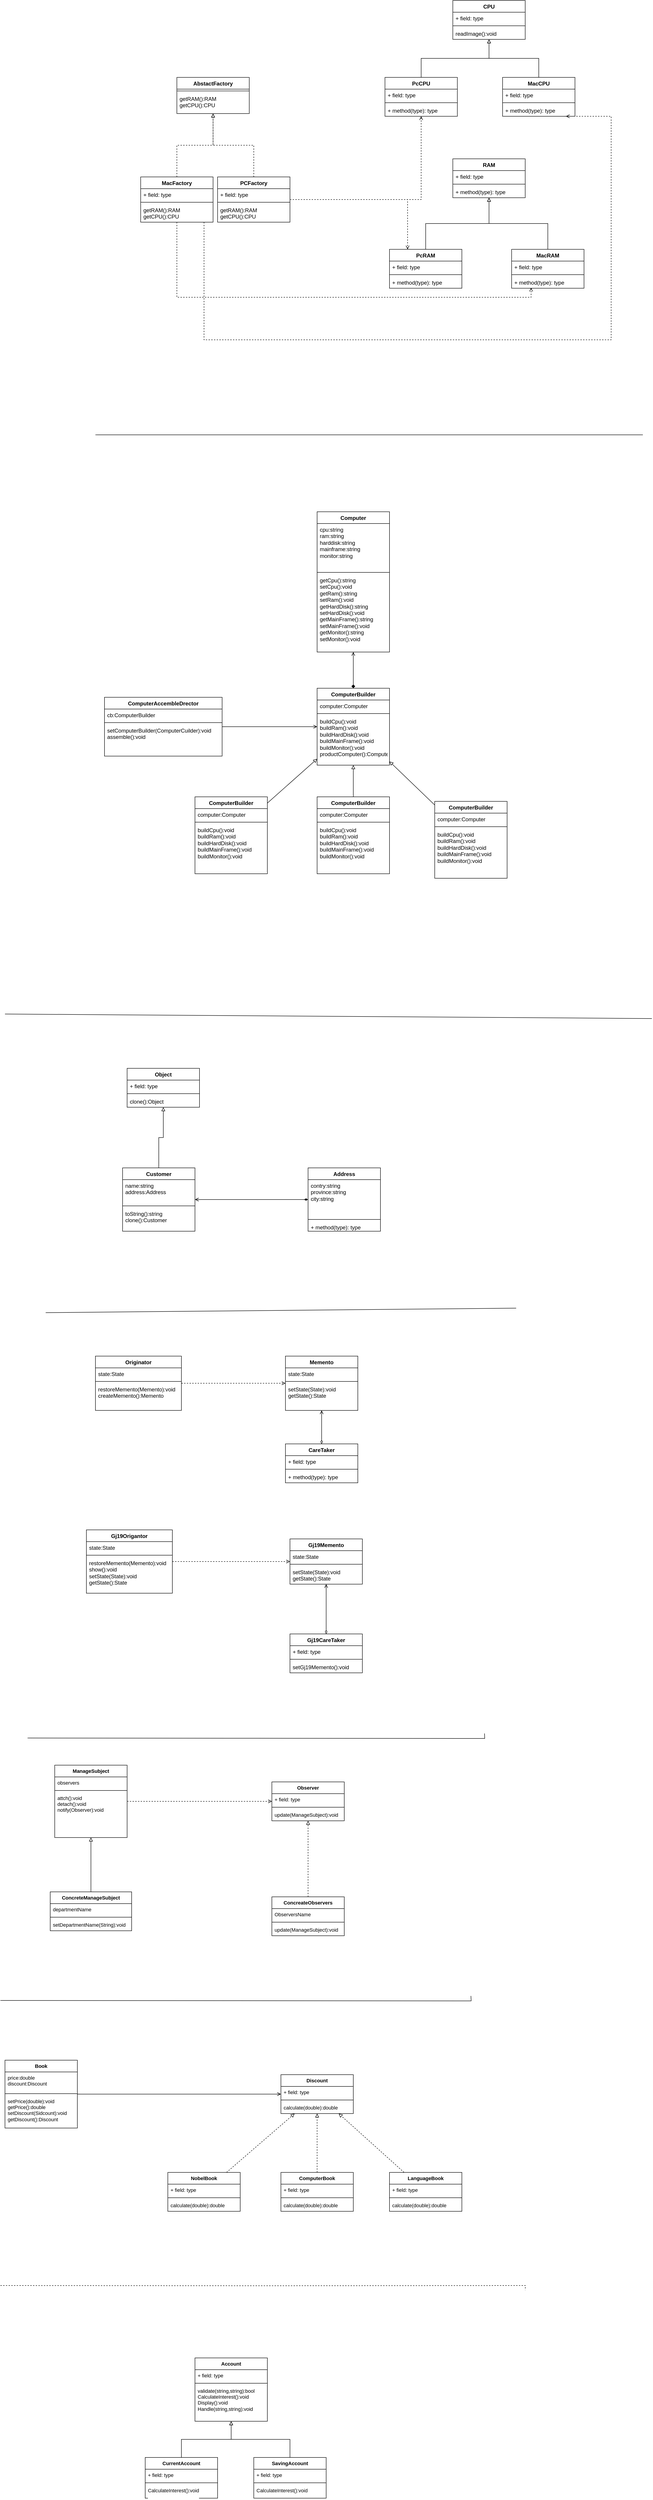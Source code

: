 <mxfile version="24.4.2" type="github">
  <diagram name="第 1 页" id="M4zO1Q4nqQ3G3ZXVpZX0">
    <mxGraphModel dx="2586" dy="759" grid="1" gridSize="10" guides="1" tooltips="1" connect="1" arrows="1" fold="1" page="1" pageScale="1" pageWidth="1200" pageHeight="1920" math="0" shadow="0">
      <root>
        <mxCell id="0" />
        <mxCell id="1" parent="0" />
        <mxCell id="_KJfu5AzUtsYBseVPKrI-1" value="AbstactFactory" style="swimlane;fontStyle=1;align=center;verticalAlign=top;childLayout=stackLayout;horizontal=1;startSize=26;horizontalStack=0;resizeParent=1;resizeParentMax=0;resizeLast=0;collapsible=1;marginBottom=0;whiteSpace=wrap;html=1;" vertex="1" parent="1">
          <mxGeometry x="170" y="470" width="160" height="80" as="geometry" />
        </mxCell>
        <mxCell id="_KJfu5AzUtsYBseVPKrI-3" value="" style="line;strokeWidth=1;fillColor=none;align=left;verticalAlign=middle;spacingTop=-1;spacingLeft=3;spacingRight=3;rotatable=0;labelPosition=right;points=[];portConstraint=eastwest;strokeColor=inherit;" vertex="1" parent="_KJfu5AzUtsYBseVPKrI-1">
          <mxGeometry y="26" width="160" height="8" as="geometry" />
        </mxCell>
        <mxCell id="_KJfu5AzUtsYBseVPKrI-4" value="getRAM():RAM&lt;div&gt;getCPU():CPU&lt;br&gt;&lt;/div&gt;" style="text;strokeColor=none;fillColor=none;align=left;verticalAlign=top;spacingLeft=4;spacingRight=4;overflow=hidden;rotatable=0;points=[[0,0.5],[1,0.5]];portConstraint=eastwest;whiteSpace=wrap;html=1;" vertex="1" parent="_KJfu5AzUtsYBseVPKrI-1">
          <mxGeometry y="34" width="160" height="46" as="geometry" />
        </mxCell>
        <mxCell id="_KJfu5AzUtsYBseVPKrI-16" style="edgeStyle=orthogonalEdgeStyle;rounded=0;orthogonalLoop=1;jettySize=auto;html=1;dashed=1;endArrow=block;endFill=0;" edge="1" parent="1" source="_KJfu5AzUtsYBseVPKrI-5" target="_KJfu5AzUtsYBseVPKrI-1">
          <mxGeometry relative="1" as="geometry">
            <mxPoint x="230" y="580" as="targetPoint" />
          </mxGeometry>
        </mxCell>
        <mxCell id="_KJfu5AzUtsYBseVPKrI-55" style="edgeStyle=orthogonalEdgeStyle;rounded=0;orthogonalLoop=1;jettySize=auto;html=1;dashed=1;endArrow=open;endFill=0;" edge="1" parent="1">
          <mxGeometry relative="1" as="geometry">
            <mxPoint x="230" y="790" as="sourcePoint" />
            <mxPoint x="1030" y="556" as="targetPoint" />
            <Array as="points">
              <mxPoint x="230" y="1050" />
              <mxPoint x="1130" y="1050" />
              <mxPoint x="1130" y="556" />
            </Array>
          </mxGeometry>
        </mxCell>
        <mxCell id="_KJfu5AzUtsYBseVPKrI-5" value="MacFactory" style="swimlane;fontStyle=1;align=center;verticalAlign=top;childLayout=stackLayout;horizontal=1;startSize=26;horizontalStack=0;resizeParent=1;resizeParentMax=0;resizeLast=0;collapsible=1;marginBottom=0;whiteSpace=wrap;html=1;" vertex="1" parent="1">
          <mxGeometry x="90" y="690" width="160" height="100" as="geometry" />
        </mxCell>
        <mxCell id="_KJfu5AzUtsYBseVPKrI-6" value="+ field: type" style="text;strokeColor=none;fillColor=none;align=left;verticalAlign=top;spacingLeft=4;spacingRight=4;overflow=hidden;rotatable=0;points=[[0,0.5],[1,0.5]];portConstraint=eastwest;whiteSpace=wrap;html=1;" vertex="1" parent="_KJfu5AzUtsYBseVPKrI-5">
          <mxGeometry y="26" width="160" height="26" as="geometry" />
        </mxCell>
        <mxCell id="_KJfu5AzUtsYBseVPKrI-7" value="" style="line;strokeWidth=1;fillColor=none;align=left;verticalAlign=middle;spacingTop=-1;spacingLeft=3;spacingRight=3;rotatable=0;labelPosition=right;points=[];portConstraint=eastwest;strokeColor=inherit;" vertex="1" parent="_KJfu5AzUtsYBseVPKrI-5">
          <mxGeometry y="52" width="160" height="8" as="geometry" />
        </mxCell>
        <mxCell id="_KJfu5AzUtsYBseVPKrI-8" value="getRAM():RAM&lt;div&gt;getCPU():CPU&lt;/div&gt;" style="text;strokeColor=none;fillColor=none;align=left;verticalAlign=top;spacingLeft=4;spacingRight=4;overflow=hidden;rotatable=0;points=[[0,0.5],[1,0.5]];portConstraint=eastwest;whiteSpace=wrap;html=1;" vertex="1" parent="_KJfu5AzUtsYBseVPKrI-5">
          <mxGeometry y="60" width="160" height="40" as="geometry" />
        </mxCell>
        <mxCell id="_KJfu5AzUtsYBseVPKrI-17" style="edgeStyle=orthogonalEdgeStyle;rounded=0;orthogonalLoop=1;jettySize=auto;html=1;dashed=1;endArrow=block;endFill=0;" edge="1" parent="1" source="_KJfu5AzUtsYBseVPKrI-9" target="_KJfu5AzUtsYBseVPKrI-1">
          <mxGeometry relative="1" as="geometry" />
        </mxCell>
        <mxCell id="_KJfu5AzUtsYBseVPKrI-49" style="edgeStyle=orthogonalEdgeStyle;rounded=0;orthogonalLoop=1;jettySize=auto;html=1;dashed=1;endArrow=open;endFill=0;" edge="1" parent="1" source="_KJfu5AzUtsYBseVPKrI-9" target="_KJfu5AzUtsYBseVPKrI-22">
          <mxGeometry relative="1" as="geometry" />
        </mxCell>
        <mxCell id="_KJfu5AzUtsYBseVPKrI-52" style="edgeStyle=orthogonalEdgeStyle;rounded=0;orthogonalLoop=1;jettySize=auto;html=1;entryX=0.25;entryY=0;entryDx=0;entryDy=0;dashed=1;endArrow=open;endFill=0;" edge="1" parent="1" source="_KJfu5AzUtsYBseVPKrI-9" target="_KJfu5AzUtsYBseVPKrI-34">
          <mxGeometry relative="1" as="geometry" />
        </mxCell>
        <mxCell id="_KJfu5AzUtsYBseVPKrI-9" value="PCFactory" style="swimlane;fontStyle=1;align=center;verticalAlign=top;childLayout=stackLayout;horizontal=1;startSize=26;horizontalStack=0;resizeParent=1;resizeParentMax=0;resizeLast=0;collapsible=1;marginBottom=0;whiteSpace=wrap;html=1;" vertex="1" parent="1">
          <mxGeometry x="260" y="690" width="160" height="100" as="geometry" />
        </mxCell>
        <mxCell id="_KJfu5AzUtsYBseVPKrI-10" value="+ field: type" style="text;strokeColor=none;fillColor=none;align=left;verticalAlign=top;spacingLeft=4;spacingRight=4;overflow=hidden;rotatable=0;points=[[0,0.5],[1,0.5]];portConstraint=eastwest;whiteSpace=wrap;html=1;" vertex="1" parent="_KJfu5AzUtsYBseVPKrI-9">
          <mxGeometry y="26" width="160" height="26" as="geometry" />
        </mxCell>
        <mxCell id="_KJfu5AzUtsYBseVPKrI-11" value="" style="line;strokeWidth=1;fillColor=none;align=left;verticalAlign=middle;spacingTop=-1;spacingLeft=3;spacingRight=3;rotatable=0;labelPosition=right;points=[];portConstraint=eastwest;strokeColor=inherit;" vertex="1" parent="_KJfu5AzUtsYBseVPKrI-9">
          <mxGeometry y="52" width="160" height="8" as="geometry" />
        </mxCell>
        <mxCell id="_KJfu5AzUtsYBseVPKrI-12" value="getRAM():RAM&lt;div&gt;getCPU():CPU&lt;/div&gt;" style="text;strokeColor=none;fillColor=none;align=left;verticalAlign=top;spacingLeft=4;spacingRight=4;overflow=hidden;rotatable=0;points=[[0,0.5],[1,0.5]];portConstraint=eastwest;whiteSpace=wrap;html=1;" vertex="1" parent="_KJfu5AzUtsYBseVPKrI-9">
          <mxGeometry y="60" width="160" height="40" as="geometry" />
        </mxCell>
        <mxCell id="_KJfu5AzUtsYBseVPKrI-18" value="CPU" style="swimlane;fontStyle=1;align=center;verticalAlign=top;childLayout=stackLayout;horizontal=1;startSize=26;horizontalStack=0;resizeParent=1;resizeParentMax=0;resizeLast=0;collapsible=1;marginBottom=0;whiteSpace=wrap;html=1;" vertex="1" parent="1">
          <mxGeometry x="780" y="300" width="160" height="86" as="geometry" />
        </mxCell>
        <mxCell id="_KJfu5AzUtsYBseVPKrI-19" value="+ field: type" style="text;strokeColor=none;fillColor=none;align=left;verticalAlign=top;spacingLeft=4;spacingRight=4;overflow=hidden;rotatable=0;points=[[0,0.5],[1,0.5]];portConstraint=eastwest;whiteSpace=wrap;html=1;" vertex="1" parent="_KJfu5AzUtsYBseVPKrI-18">
          <mxGeometry y="26" width="160" height="26" as="geometry" />
        </mxCell>
        <mxCell id="_KJfu5AzUtsYBseVPKrI-20" value="" style="line;strokeWidth=1;fillColor=none;align=left;verticalAlign=middle;spacingTop=-1;spacingLeft=3;spacingRight=3;rotatable=0;labelPosition=right;points=[];portConstraint=eastwest;strokeColor=inherit;" vertex="1" parent="_KJfu5AzUtsYBseVPKrI-18">
          <mxGeometry y="52" width="160" height="8" as="geometry" />
        </mxCell>
        <mxCell id="_KJfu5AzUtsYBseVPKrI-21" value="readImage():void" style="text;strokeColor=none;fillColor=none;align=left;verticalAlign=top;spacingLeft=4;spacingRight=4;overflow=hidden;rotatable=0;points=[[0,0.5],[1,0.5]];portConstraint=eastwest;whiteSpace=wrap;html=1;" vertex="1" parent="_KJfu5AzUtsYBseVPKrI-18">
          <mxGeometry y="60" width="160" height="26" as="geometry" />
        </mxCell>
        <mxCell id="_KJfu5AzUtsYBseVPKrI-42" style="edgeStyle=orthogonalEdgeStyle;rounded=0;orthogonalLoop=1;jettySize=auto;html=1;endArrow=block;endFill=0;" edge="1" parent="1" source="_KJfu5AzUtsYBseVPKrI-22" target="_KJfu5AzUtsYBseVPKrI-18">
          <mxGeometry relative="1" as="geometry" />
        </mxCell>
        <mxCell id="_KJfu5AzUtsYBseVPKrI-22" value="PcCPU" style="swimlane;fontStyle=1;align=center;verticalAlign=top;childLayout=stackLayout;horizontal=1;startSize=26;horizontalStack=0;resizeParent=1;resizeParentMax=0;resizeLast=0;collapsible=1;marginBottom=0;whiteSpace=wrap;html=1;" vertex="1" parent="1">
          <mxGeometry x="630" y="470" width="160" height="86" as="geometry" />
        </mxCell>
        <mxCell id="_KJfu5AzUtsYBseVPKrI-23" value="+ field: type" style="text;strokeColor=none;fillColor=none;align=left;verticalAlign=top;spacingLeft=4;spacingRight=4;overflow=hidden;rotatable=0;points=[[0,0.5],[1,0.5]];portConstraint=eastwest;whiteSpace=wrap;html=1;" vertex="1" parent="_KJfu5AzUtsYBseVPKrI-22">
          <mxGeometry y="26" width="160" height="26" as="geometry" />
        </mxCell>
        <mxCell id="_KJfu5AzUtsYBseVPKrI-24" value="" style="line;strokeWidth=1;fillColor=none;align=left;verticalAlign=middle;spacingTop=-1;spacingLeft=3;spacingRight=3;rotatable=0;labelPosition=right;points=[];portConstraint=eastwest;strokeColor=inherit;" vertex="1" parent="_KJfu5AzUtsYBseVPKrI-22">
          <mxGeometry y="52" width="160" height="8" as="geometry" />
        </mxCell>
        <mxCell id="_KJfu5AzUtsYBseVPKrI-25" value="+ method(type): type" style="text;strokeColor=none;fillColor=none;align=left;verticalAlign=top;spacingLeft=4;spacingRight=4;overflow=hidden;rotatable=0;points=[[0,0.5],[1,0.5]];portConstraint=eastwest;whiteSpace=wrap;html=1;" vertex="1" parent="_KJfu5AzUtsYBseVPKrI-22">
          <mxGeometry y="60" width="160" height="26" as="geometry" />
        </mxCell>
        <mxCell id="_KJfu5AzUtsYBseVPKrI-43" style="edgeStyle=orthogonalEdgeStyle;rounded=0;orthogonalLoop=1;jettySize=auto;html=1;endArrow=block;endFill=0;" edge="1" parent="1" source="_KJfu5AzUtsYBseVPKrI-26" target="_KJfu5AzUtsYBseVPKrI-18">
          <mxGeometry relative="1" as="geometry" />
        </mxCell>
        <mxCell id="_KJfu5AzUtsYBseVPKrI-26" value="MacCPU" style="swimlane;fontStyle=1;align=center;verticalAlign=top;childLayout=stackLayout;horizontal=1;startSize=26;horizontalStack=0;resizeParent=1;resizeParentMax=0;resizeLast=0;collapsible=1;marginBottom=0;whiteSpace=wrap;html=1;" vertex="1" parent="1">
          <mxGeometry x="890" y="470" width="160" height="86" as="geometry" />
        </mxCell>
        <mxCell id="_KJfu5AzUtsYBseVPKrI-27" value="+ field: type" style="text;strokeColor=none;fillColor=none;align=left;verticalAlign=top;spacingLeft=4;spacingRight=4;overflow=hidden;rotatable=0;points=[[0,0.5],[1,0.5]];portConstraint=eastwest;whiteSpace=wrap;html=1;" vertex="1" parent="_KJfu5AzUtsYBseVPKrI-26">
          <mxGeometry y="26" width="160" height="26" as="geometry" />
        </mxCell>
        <mxCell id="_KJfu5AzUtsYBseVPKrI-28" value="" style="line;strokeWidth=1;fillColor=none;align=left;verticalAlign=middle;spacingTop=-1;spacingLeft=3;spacingRight=3;rotatable=0;labelPosition=right;points=[];portConstraint=eastwest;strokeColor=inherit;" vertex="1" parent="_KJfu5AzUtsYBseVPKrI-26">
          <mxGeometry y="52" width="160" height="8" as="geometry" />
        </mxCell>
        <mxCell id="_KJfu5AzUtsYBseVPKrI-29" value="+ method(type): type" style="text;strokeColor=none;fillColor=none;align=left;verticalAlign=top;spacingLeft=4;spacingRight=4;overflow=hidden;rotatable=0;points=[[0,0.5],[1,0.5]];portConstraint=eastwest;whiteSpace=wrap;html=1;" vertex="1" parent="_KJfu5AzUtsYBseVPKrI-26">
          <mxGeometry y="60" width="160" height="26" as="geometry" />
        </mxCell>
        <mxCell id="_KJfu5AzUtsYBseVPKrI-30" value="RAM" style="swimlane;fontStyle=1;align=center;verticalAlign=top;childLayout=stackLayout;horizontal=1;startSize=26;horizontalStack=0;resizeParent=1;resizeParentMax=0;resizeLast=0;collapsible=1;marginBottom=0;whiteSpace=wrap;html=1;" vertex="1" parent="1">
          <mxGeometry x="780" y="650" width="160" height="86" as="geometry" />
        </mxCell>
        <mxCell id="_KJfu5AzUtsYBseVPKrI-31" value="+ field: type" style="text;strokeColor=none;fillColor=none;align=left;verticalAlign=top;spacingLeft=4;spacingRight=4;overflow=hidden;rotatable=0;points=[[0,0.5],[1,0.5]];portConstraint=eastwest;whiteSpace=wrap;html=1;" vertex="1" parent="_KJfu5AzUtsYBseVPKrI-30">
          <mxGeometry y="26" width="160" height="26" as="geometry" />
        </mxCell>
        <mxCell id="_KJfu5AzUtsYBseVPKrI-32" value="" style="line;strokeWidth=1;fillColor=none;align=left;verticalAlign=middle;spacingTop=-1;spacingLeft=3;spacingRight=3;rotatable=0;labelPosition=right;points=[];portConstraint=eastwest;strokeColor=inherit;" vertex="1" parent="_KJfu5AzUtsYBseVPKrI-30">
          <mxGeometry y="52" width="160" height="8" as="geometry" />
        </mxCell>
        <mxCell id="_KJfu5AzUtsYBseVPKrI-33" value="+ method(type): type" style="text;strokeColor=none;fillColor=none;align=left;verticalAlign=top;spacingLeft=4;spacingRight=4;overflow=hidden;rotatable=0;points=[[0,0.5],[1,0.5]];portConstraint=eastwest;whiteSpace=wrap;html=1;" vertex="1" parent="_KJfu5AzUtsYBseVPKrI-30">
          <mxGeometry y="60" width="160" height="26" as="geometry" />
        </mxCell>
        <mxCell id="_KJfu5AzUtsYBseVPKrI-46" style="edgeStyle=orthogonalEdgeStyle;rounded=0;orthogonalLoop=1;jettySize=auto;html=1;endArrow=block;endFill=0;" edge="1" parent="1" source="_KJfu5AzUtsYBseVPKrI-34" target="_KJfu5AzUtsYBseVPKrI-30">
          <mxGeometry relative="1" as="geometry" />
        </mxCell>
        <mxCell id="_KJfu5AzUtsYBseVPKrI-34" value="PcRAM" style="swimlane;fontStyle=1;align=center;verticalAlign=top;childLayout=stackLayout;horizontal=1;startSize=26;horizontalStack=0;resizeParent=1;resizeParentMax=0;resizeLast=0;collapsible=1;marginBottom=0;whiteSpace=wrap;html=1;" vertex="1" parent="1">
          <mxGeometry x="640" y="850" width="160" height="86" as="geometry" />
        </mxCell>
        <mxCell id="_KJfu5AzUtsYBseVPKrI-35" value="+ field: type" style="text;strokeColor=none;fillColor=none;align=left;verticalAlign=top;spacingLeft=4;spacingRight=4;overflow=hidden;rotatable=0;points=[[0,0.5],[1,0.5]];portConstraint=eastwest;whiteSpace=wrap;html=1;" vertex="1" parent="_KJfu5AzUtsYBseVPKrI-34">
          <mxGeometry y="26" width="160" height="26" as="geometry" />
        </mxCell>
        <mxCell id="_KJfu5AzUtsYBseVPKrI-36" value="" style="line;strokeWidth=1;fillColor=none;align=left;verticalAlign=middle;spacingTop=-1;spacingLeft=3;spacingRight=3;rotatable=0;labelPosition=right;points=[];portConstraint=eastwest;strokeColor=inherit;" vertex="1" parent="_KJfu5AzUtsYBseVPKrI-34">
          <mxGeometry y="52" width="160" height="8" as="geometry" />
        </mxCell>
        <mxCell id="_KJfu5AzUtsYBseVPKrI-37" value="+ method(type): type" style="text;strokeColor=none;fillColor=none;align=left;verticalAlign=top;spacingLeft=4;spacingRight=4;overflow=hidden;rotatable=0;points=[[0,0.5],[1,0.5]];portConstraint=eastwest;whiteSpace=wrap;html=1;" vertex="1" parent="_KJfu5AzUtsYBseVPKrI-34">
          <mxGeometry y="60" width="160" height="26" as="geometry" />
        </mxCell>
        <mxCell id="_KJfu5AzUtsYBseVPKrI-47" style="edgeStyle=orthogonalEdgeStyle;rounded=0;orthogonalLoop=1;jettySize=auto;html=1;endArrow=block;endFill=0;" edge="1" parent="1" source="_KJfu5AzUtsYBseVPKrI-38" target="_KJfu5AzUtsYBseVPKrI-30">
          <mxGeometry relative="1" as="geometry" />
        </mxCell>
        <mxCell id="_KJfu5AzUtsYBseVPKrI-38" value="MacRAM" style="swimlane;fontStyle=1;align=center;verticalAlign=top;childLayout=stackLayout;horizontal=1;startSize=26;horizontalStack=0;resizeParent=1;resizeParentMax=0;resizeLast=0;collapsible=1;marginBottom=0;whiteSpace=wrap;html=1;" vertex="1" parent="1">
          <mxGeometry x="910" y="850" width="160" height="86" as="geometry" />
        </mxCell>
        <mxCell id="_KJfu5AzUtsYBseVPKrI-39" value="+ field: type" style="text;strokeColor=none;fillColor=none;align=left;verticalAlign=top;spacingLeft=4;spacingRight=4;overflow=hidden;rotatable=0;points=[[0,0.5],[1,0.5]];portConstraint=eastwest;whiteSpace=wrap;html=1;" vertex="1" parent="_KJfu5AzUtsYBseVPKrI-38">
          <mxGeometry y="26" width="160" height="26" as="geometry" />
        </mxCell>
        <mxCell id="_KJfu5AzUtsYBseVPKrI-40" value="" style="line;strokeWidth=1;fillColor=none;align=left;verticalAlign=middle;spacingTop=-1;spacingLeft=3;spacingRight=3;rotatable=0;labelPosition=right;points=[];portConstraint=eastwest;strokeColor=inherit;" vertex="1" parent="_KJfu5AzUtsYBseVPKrI-38">
          <mxGeometry y="52" width="160" height="8" as="geometry" />
        </mxCell>
        <mxCell id="_KJfu5AzUtsYBseVPKrI-41" value="+ method(type): type" style="text;strokeColor=none;fillColor=none;align=left;verticalAlign=top;spacingLeft=4;spacingRight=4;overflow=hidden;rotatable=0;points=[[0,0.5],[1,0.5]];portConstraint=eastwest;whiteSpace=wrap;html=1;" vertex="1" parent="_KJfu5AzUtsYBseVPKrI-38">
          <mxGeometry y="60" width="160" height="26" as="geometry" />
        </mxCell>
        <mxCell id="_KJfu5AzUtsYBseVPKrI-53" style="edgeStyle=orthogonalEdgeStyle;rounded=0;orthogonalLoop=1;jettySize=auto;html=1;entryX=0.269;entryY=0.962;entryDx=0;entryDy=0;entryPerimeter=0;dashed=1;endArrow=open;endFill=0;" edge="1" parent="1" source="_KJfu5AzUtsYBseVPKrI-5" target="_KJfu5AzUtsYBseVPKrI-41">
          <mxGeometry relative="1" as="geometry" />
        </mxCell>
        <mxCell id="_KJfu5AzUtsYBseVPKrI-56" value="Computer" style="swimlane;fontStyle=1;align=center;verticalAlign=top;childLayout=stackLayout;horizontal=1;startSize=26;horizontalStack=0;resizeParent=1;resizeParentMax=0;resizeLast=0;collapsible=1;marginBottom=0;whiteSpace=wrap;html=1;" vertex="1" parent="1">
          <mxGeometry x="480" y="1430" width="160" height="310" as="geometry" />
        </mxCell>
        <mxCell id="_KJfu5AzUtsYBseVPKrI-57" value="cpu:string&lt;div&gt;ram:string&lt;/div&gt;&lt;div&gt;harddisk:string&lt;/div&gt;&lt;div&gt;mainframe:string&lt;/div&gt;&lt;div&gt;monitor:string&lt;/div&gt;" style="text;strokeColor=none;fillColor=none;align=left;verticalAlign=top;spacingLeft=4;spacingRight=4;overflow=hidden;rotatable=0;points=[[0,0.5],[1,0.5]];portConstraint=eastwest;whiteSpace=wrap;html=1;" vertex="1" parent="_KJfu5AzUtsYBseVPKrI-56">
          <mxGeometry y="26" width="160" height="104" as="geometry" />
        </mxCell>
        <mxCell id="_KJfu5AzUtsYBseVPKrI-58" value="" style="line;strokeWidth=1;fillColor=none;align=left;verticalAlign=middle;spacingTop=-1;spacingLeft=3;spacingRight=3;rotatable=0;labelPosition=right;points=[];portConstraint=eastwest;strokeColor=inherit;" vertex="1" parent="_KJfu5AzUtsYBseVPKrI-56">
          <mxGeometry y="130" width="160" height="8" as="geometry" />
        </mxCell>
        <mxCell id="_KJfu5AzUtsYBseVPKrI-59" value="getCpu():string&lt;div&gt;setCpu():void&lt;/div&gt;&lt;div&gt;getRam():string&lt;/div&gt;&lt;div&gt;setRam():void&lt;br&gt;&lt;/div&gt;&lt;div&gt;getHardDisk():string&lt;br&gt;&lt;div&gt;&lt;span style=&quot;background-color: initial;&quot;&gt;setHardDisk&lt;/span&gt;():&lt;span style=&quot;background-color: initial;&quot;&gt;void&lt;/span&gt;&lt;/div&gt;&lt;/div&gt;&lt;div&gt;getMainFrame():string&lt;br&gt;&lt;div&gt;&lt;span style=&quot;background-color: initial;&quot;&gt;setMainFrame&lt;/span&gt;():&lt;span style=&quot;background-color: initial;&quot;&gt;void&lt;/span&gt;&lt;/div&gt;&lt;/div&gt;&lt;div&gt;getMonitor():string&lt;br&gt;&lt;div&gt;&lt;span style=&quot;background-color: initial;&quot;&gt;setMonitor&lt;/span&gt;():&lt;span style=&quot;background-color: initial;&quot;&gt;void&lt;/span&gt;&lt;/div&gt;&lt;/div&gt;" style="text;strokeColor=none;fillColor=none;align=left;verticalAlign=top;spacingLeft=4;spacingRight=4;overflow=hidden;rotatable=0;points=[[0,0.5],[1,0.5]];portConstraint=eastwest;whiteSpace=wrap;html=1;" vertex="1" parent="_KJfu5AzUtsYBseVPKrI-56">
          <mxGeometry y="138" width="160" height="172" as="geometry" />
        </mxCell>
        <mxCell id="_KJfu5AzUtsYBseVPKrI-60" value="" style="endArrow=none;html=1;rounded=0;" edge="1" parent="1">
          <mxGeometry width="50" height="50" relative="1" as="geometry">
            <mxPoint x="-10" y="1260" as="sourcePoint" />
            <mxPoint x="1200" y="1260" as="targetPoint" />
          </mxGeometry>
        </mxCell>
        <mxCell id="_KJfu5AzUtsYBseVPKrI-82" style="edgeStyle=orthogonalEdgeStyle;rounded=0;orthogonalLoop=1;jettySize=auto;html=1;startArrow=diamond;startFill=1;endArrow=open;endFill=0;" edge="1" parent="1" source="_KJfu5AzUtsYBseVPKrI-61" target="_KJfu5AzUtsYBseVPKrI-56">
          <mxGeometry relative="1" as="geometry" />
        </mxCell>
        <mxCell id="_KJfu5AzUtsYBseVPKrI-61" value="ComputerBuilder" style="swimlane;fontStyle=1;align=center;verticalAlign=top;childLayout=stackLayout;horizontal=1;startSize=26;horizontalStack=0;resizeParent=1;resizeParentMax=0;resizeLast=0;collapsible=1;marginBottom=0;whiteSpace=wrap;html=1;" vertex="1" parent="1">
          <mxGeometry x="480" y="1820" width="160" height="170" as="geometry" />
        </mxCell>
        <mxCell id="_KJfu5AzUtsYBseVPKrI-62" value="computer:Computer" style="text;strokeColor=none;fillColor=none;align=left;verticalAlign=top;spacingLeft=4;spacingRight=4;overflow=hidden;rotatable=0;points=[[0,0.5],[1,0.5]];portConstraint=eastwest;whiteSpace=wrap;html=1;" vertex="1" parent="_KJfu5AzUtsYBseVPKrI-61">
          <mxGeometry y="26" width="160" height="26" as="geometry" />
        </mxCell>
        <mxCell id="_KJfu5AzUtsYBseVPKrI-63" value="" style="line;strokeWidth=1;fillColor=none;align=left;verticalAlign=middle;spacingTop=-1;spacingLeft=3;spacingRight=3;rotatable=0;labelPosition=right;points=[];portConstraint=eastwest;strokeColor=inherit;" vertex="1" parent="_KJfu5AzUtsYBseVPKrI-61">
          <mxGeometry y="52" width="160" height="8" as="geometry" />
        </mxCell>
        <mxCell id="_KJfu5AzUtsYBseVPKrI-64" value="buildCpu():void&lt;div&gt;buildRam():void&lt;br&gt;&lt;/div&gt;&lt;div&gt;buildHardDisk():void&lt;br&gt;&lt;/div&gt;&lt;div&gt;buildMainFrame():void&lt;br&gt;&lt;/div&gt;&lt;div&gt;buildMonitor():void&lt;br&gt;&lt;/div&gt;&lt;div&gt;productComputer():Computer&lt;/div&gt;" style="text;strokeColor=none;fillColor=none;align=left;verticalAlign=top;spacingLeft=4;spacingRight=4;overflow=hidden;rotatable=0;points=[[0,0.5],[1,0.5]];portConstraint=eastwest;whiteSpace=wrap;html=1;" vertex="1" parent="_KJfu5AzUtsYBseVPKrI-61">
          <mxGeometry y="60" width="160" height="110" as="geometry" />
        </mxCell>
        <mxCell id="_KJfu5AzUtsYBseVPKrI-83" style="rounded=0;orthogonalLoop=1;jettySize=auto;html=1;endArrow=block;endFill=0;" edge="1" parent="1" source="_KJfu5AzUtsYBseVPKrI-65" target="_KJfu5AzUtsYBseVPKrI-61">
          <mxGeometry relative="1" as="geometry" />
        </mxCell>
        <mxCell id="_KJfu5AzUtsYBseVPKrI-65" value="ComputerBuilder" style="swimlane;fontStyle=1;align=center;verticalAlign=top;childLayout=stackLayout;horizontal=1;startSize=26;horizontalStack=0;resizeParent=1;resizeParentMax=0;resizeLast=0;collapsible=1;marginBottom=0;whiteSpace=wrap;html=1;" vertex="1" parent="1">
          <mxGeometry x="210" y="2060" width="160" height="170" as="geometry" />
        </mxCell>
        <mxCell id="_KJfu5AzUtsYBseVPKrI-66" value="computer:Computer" style="text;strokeColor=none;fillColor=none;align=left;verticalAlign=top;spacingLeft=4;spacingRight=4;overflow=hidden;rotatable=0;points=[[0,0.5],[1,0.5]];portConstraint=eastwest;whiteSpace=wrap;html=1;" vertex="1" parent="_KJfu5AzUtsYBseVPKrI-65">
          <mxGeometry y="26" width="160" height="26" as="geometry" />
        </mxCell>
        <mxCell id="_KJfu5AzUtsYBseVPKrI-67" value="" style="line;strokeWidth=1;fillColor=none;align=left;verticalAlign=middle;spacingTop=-1;spacingLeft=3;spacingRight=3;rotatable=0;labelPosition=right;points=[];portConstraint=eastwest;strokeColor=inherit;" vertex="1" parent="_KJfu5AzUtsYBseVPKrI-65">
          <mxGeometry y="52" width="160" height="8" as="geometry" />
        </mxCell>
        <mxCell id="_KJfu5AzUtsYBseVPKrI-68" value="buildCpu():void&lt;div&gt;buildRam():void&lt;br&gt;&lt;/div&gt;&lt;div&gt;buildHardDisk():void&lt;br&gt;&lt;/div&gt;&lt;div&gt;buildMainFrame():void&lt;br&gt;&lt;/div&gt;&lt;div&gt;buildMonitor():void&lt;br&gt;&lt;/div&gt;&lt;div&gt;&lt;br&gt;&lt;/div&gt;" style="text;strokeColor=none;fillColor=none;align=left;verticalAlign=top;spacingLeft=4;spacingRight=4;overflow=hidden;rotatable=0;points=[[0,0.5],[1,0.5]];portConstraint=eastwest;whiteSpace=wrap;html=1;" vertex="1" parent="_KJfu5AzUtsYBseVPKrI-65">
          <mxGeometry y="60" width="160" height="110" as="geometry" />
        </mxCell>
        <mxCell id="_KJfu5AzUtsYBseVPKrI-84" style="edgeStyle=orthogonalEdgeStyle;rounded=0;orthogonalLoop=1;jettySize=auto;html=1;endArrow=block;endFill=0;" edge="1" parent="1" source="_KJfu5AzUtsYBseVPKrI-69" target="_KJfu5AzUtsYBseVPKrI-61">
          <mxGeometry relative="1" as="geometry" />
        </mxCell>
        <mxCell id="_KJfu5AzUtsYBseVPKrI-69" value="ComputerBuilder" style="swimlane;fontStyle=1;align=center;verticalAlign=top;childLayout=stackLayout;horizontal=1;startSize=26;horizontalStack=0;resizeParent=1;resizeParentMax=0;resizeLast=0;collapsible=1;marginBottom=0;whiteSpace=wrap;html=1;" vertex="1" parent="1">
          <mxGeometry x="480" y="2060" width="160" height="170" as="geometry" />
        </mxCell>
        <mxCell id="_KJfu5AzUtsYBseVPKrI-70" value="computer:Computer" style="text;strokeColor=none;fillColor=none;align=left;verticalAlign=top;spacingLeft=4;spacingRight=4;overflow=hidden;rotatable=0;points=[[0,0.5],[1,0.5]];portConstraint=eastwest;whiteSpace=wrap;html=1;" vertex="1" parent="_KJfu5AzUtsYBseVPKrI-69">
          <mxGeometry y="26" width="160" height="26" as="geometry" />
        </mxCell>
        <mxCell id="_KJfu5AzUtsYBseVPKrI-71" value="" style="line;strokeWidth=1;fillColor=none;align=left;verticalAlign=middle;spacingTop=-1;spacingLeft=3;spacingRight=3;rotatable=0;labelPosition=right;points=[];portConstraint=eastwest;strokeColor=inherit;" vertex="1" parent="_KJfu5AzUtsYBseVPKrI-69">
          <mxGeometry y="52" width="160" height="8" as="geometry" />
        </mxCell>
        <mxCell id="_KJfu5AzUtsYBseVPKrI-72" value="buildCpu():void&lt;div&gt;buildRam():void&lt;br&gt;&lt;/div&gt;&lt;div&gt;buildHardDisk():void&lt;br&gt;&lt;/div&gt;&lt;div&gt;buildMainFrame():void&lt;br&gt;&lt;/div&gt;&lt;div&gt;buildMonitor():void&lt;br&gt;&lt;/div&gt;&lt;div&gt;&lt;br&gt;&lt;/div&gt;" style="text;strokeColor=none;fillColor=none;align=left;verticalAlign=top;spacingLeft=4;spacingRight=4;overflow=hidden;rotatable=0;points=[[0,0.5],[1,0.5]];portConstraint=eastwest;whiteSpace=wrap;html=1;" vertex="1" parent="_KJfu5AzUtsYBseVPKrI-69">
          <mxGeometry y="60" width="160" height="110" as="geometry" />
        </mxCell>
        <mxCell id="_KJfu5AzUtsYBseVPKrI-85" style="rounded=0;orthogonalLoop=1;jettySize=auto;html=1;endArrow=block;endFill=0;" edge="1" parent="1" source="_KJfu5AzUtsYBseVPKrI-73" target="_KJfu5AzUtsYBseVPKrI-61">
          <mxGeometry relative="1" as="geometry" />
        </mxCell>
        <mxCell id="_KJfu5AzUtsYBseVPKrI-73" value="ComputerBuilder" style="swimlane;fontStyle=1;align=center;verticalAlign=top;childLayout=stackLayout;horizontal=1;startSize=26;horizontalStack=0;resizeParent=1;resizeParentMax=0;resizeLast=0;collapsible=1;marginBottom=0;whiteSpace=wrap;html=1;" vertex="1" parent="1">
          <mxGeometry x="740" y="2070" width="160" height="170" as="geometry" />
        </mxCell>
        <mxCell id="_KJfu5AzUtsYBseVPKrI-74" value="computer:Computer" style="text;strokeColor=none;fillColor=none;align=left;verticalAlign=top;spacingLeft=4;spacingRight=4;overflow=hidden;rotatable=0;points=[[0,0.5],[1,0.5]];portConstraint=eastwest;whiteSpace=wrap;html=1;" vertex="1" parent="_KJfu5AzUtsYBseVPKrI-73">
          <mxGeometry y="26" width="160" height="26" as="geometry" />
        </mxCell>
        <mxCell id="_KJfu5AzUtsYBseVPKrI-75" value="" style="line;strokeWidth=1;fillColor=none;align=left;verticalAlign=middle;spacingTop=-1;spacingLeft=3;spacingRight=3;rotatable=0;labelPosition=right;points=[];portConstraint=eastwest;strokeColor=inherit;" vertex="1" parent="_KJfu5AzUtsYBseVPKrI-73">
          <mxGeometry y="52" width="160" height="8" as="geometry" />
        </mxCell>
        <mxCell id="_KJfu5AzUtsYBseVPKrI-76" value="buildCpu():void&lt;div&gt;buildRam():void&lt;br&gt;&lt;/div&gt;&lt;div&gt;buildHardDisk():void&lt;br&gt;&lt;/div&gt;&lt;div&gt;buildMainFrame():void&lt;br&gt;&lt;/div&gt;&lt;div&gt;buildMonitor():void&lt;br&gt;&lt;/div&gt;&lt;div&gt;&lt;br&gt;&lt;/div&gt;" style="text;strokeColor=none;fillColor=none;align=left;verticalAlign=top;spacingLeft=4;spacingRight=4;overflow=hidden;rotatable=0;points=[[0,0.5],[1,0.5]];portConstraint=eastwest;whiteSpace=wrap;html=1;" vertex="1" parent="_KJfu5AzUtsYBseVPKrI-73">
          <mxGeometry y="60" width="160" height="110" as="geometry" />
        </mxCell>
        <mxCell id="_KJfu5AzUtsYBseVPKrI-86" style="rounded=0;orthogonalLoop=1;jettySize=auto;html=1;endArrow=open;endFill=0;" edge="1" parent="1" source="_KJfu5AzUtsYBseVPKrI-77" target="_KJfu5AzUtsYBseVPKrI-61">
          <mxGeometry relative="1" as="geometry" />
        </mxCell>
        <mxCell id="_KJfu5AzUtsYBseVPKrI-77" value="ComputerAccembleDrector" style="swimlane;fontStyle=1;align=center;verticalAlign=top;childLayout=stackLayout;horizontal=1;startSize=26;horizontalStack=0;resizeParent=1;resizeParentMax=0;resizeLast=0;collapsible=1;marginBottom=0;whiteSpace=wrap;html=1;" vertex="1" parent="1">
          <mxGeometry x="10" y="1840" width="260" height="130" as="geometry" />
        </mxCell>
        <mxCell id="_KJfu5AzUtsYBseVPKrI-78" value="cb:ComputerBuilder" style="text;strokeColor=none;fillColor=none;align=left;verticalAlign=top;spacingLeft=4;spacingRight=4;overflow=hidden;rotatable=0;points=[[0,0.5],[1,0.5]];portConstraint=eastwest;whiteSpace=wrap;html=1;" vertex="1" parent="_KJfu5AzUtsYBseVPKrI-77">
          <mxGeometry y="26" width="260" height="26" as="geometry" />
        </mxCell>
        <mxCell id="_KJfu5AzUtsYBseVPKrI-79" value="" style="line;strokeWidth=1;fillColor=none;align=left;verticalAlign=middle;spacingTop=-1;spacingLeft=3;spacingRight=3;rotatable=0;labelPosition=right;points=[];portConstraint=eastwest;strokeColor=inherit;" vertex="1" parent="_KJfu5AzUtsYBseVPKrI-77">
          <mxGeometry y="52" width="260" height="8" as="geometry" />
        </mxCell>
        <mxCell id="_KJfu5AzUtsYBseVPKrI-80" value="setComputerBuilder(ComputerCuilder):void&lt;div&gt;assemble():void&lt;/div&gt;" style="text;strokeColor=none;fillColor=none;align=left;verticalAlign=top;spacingLeft=4;spacingRight=4;overflow=hidden;rotatable=0;points=[[0,0.5],[1,0.5]];portConstraint=eastwest;whiteSpace=wrap;html=1;" vertex="1" parent="_KJfu5AzUtsYBseVPKrI-77">
          <mxGeometry y="60" width="260" height="70" as="geometry" />
        </mxCell>
        <mxCell id="_KJfu5AzUtsYBseVPKrI-87" value="" style="endArrow=none;html=1;rounded=0;" edge="1" parent="1">
          <mxGeometry width="50" height="50" relative="1" as="geometry">
            <mxPoint x="-210" y="2540" as="sourcePoint" />
            <mxPoint x="1220" y="2550" as="targetPoint" />
          </mxGeometry>
        </mxCell>
        <mxCell id="_KJfu5AzUtsYBseVPKrI-88" value="Object" style="swimlane;fontStyle=1;align=center;verticalAlign=top;childLayout=stackLayout;horizontal=1;startSize=26;horizontalStack=0;resizeParent=1;resizeParentMax=0;resizeLast=0;collapsible=1;marginBottom=0;whiteSpace=wrap;html=1;" vertex="1" parent="1">
          <mxGeometry x="60" y="2660" width="160" height="86" as="geometry" />
        </mxCell>
        <mxCell id="_KJfu5AzUtsYBseVPKrI-89" value="+ field: type" style="text;strokeColor=none;fillColor=none;align=left;verticalAlign=top;spacingLeft=4;spacingRight=4;overflow=hidden;rotatable=0;points=[[0,0.5],[1,0.5]];portConstraint=eastwest;whiteSpace=wrap;html=1;" vertex="1" parent="_KJfu5AzUtsYBseVPKrI-88">
          <mxGeometry y="26" width="160" height="26" as="geometry" />
        </mxCell>
        <mxCell id="_KJfu5AzUtsYBseVPKrI-90" value="" style="line;strokeWidth=1;fillColor=none;align=left;verticalAlign=middle;spacingTop=-1;spacingLeft=3;spacingRight=3;rotatable=0;labelPosition=right;points=[];portConstraint=eastwest;strokeColor=inherit;" vertex="1" parent="_KJfu5AzUtsYBseVPKrI-88">
          <mxGeometry y="52" width="160" height="8" as="geometry" />
        </mxCell>
        <mxCell id="_KJfu5AzUtsYBseVPKrI-91" value="clone():Object" style="text;strokeColor=none;fillColor=none;align=left;verticalAlign=top;spacingLeft=4;spacingRight=4;overflow=hidden;rotatable=0;points=[[0,0.5],[1,0.5]];portConstraint=eastwest;whiteSpace=wrap;html=1;" vertex="1" parent="_KJfu5AzUtsYBseVPKrI-88">
          <mxGeometry y="60" width="160" height="26" as="geometry" />
        </mxCell>
        <mxCell id="_KJfu5AzUtsYBseVPKrI-100" style="edgeStyle=orthogonalEdgeStyle;rounded=0;orthogonalLoop=1;jettySize=auto;html=1;endArrow=block;endFill=0;" edge="1" parent="1" source="_KJfu5AzUtsYBseVPKrI-92" target="_KJfu5AzUtsYBseVPKrI-88">
          <mxGeometry relative="1" as="geometry" />
        </mxCell>
        <mxCell id="_KJfu5AzUtsYBseVPKrI-92" value="Customer" style="swimlane;fontStyle=1;align=center;verticalAlign=top;childLayout=stackLayout;horizontal=1;startSize=26;horizontalStack=0;resizeParent=1;resizeParentMax=0;resizeLast=0;collapsible=1;marginBottom=0;whiteSpace=wrap;html=1;" vertex="1" parent="1">
          <mxGeometry x="50" y="2880" width="160" height="140" as="geometry" />
        </mxCell>
        <mxCell id="_KJfu5AzUtsYBseVPKrI-93" value="name:string&lt;div&gt;address:Address&lt;/div&gt;" style="text;strokeColor=none;fillColor=none;align=left;verticalAlign=top;spacingLeft=4;spacingRight=4;overflow=hidden;rotatable=0;points=[[0,0.5],[1,0.5]];portConstraint=eastwest;whiteSpace=wrap;html=1;" vertex="1" parent="_KJfu5AzUtsYBseVPKrI-92">
          <mxGeometry y="26" width="160" height="54" as="geometry" />
        </mxCell>
        <mxCell id="_KJfu5AzUtsYBseVPKrI-94" value="" style="line;strokeWidth=1;fillColor=none;align=left;verticalAlign=middle;spacingTop=-1;spacingLeft=3;spacingRight=3;rotatable=0;labelPosition=right;points=[];portConstraint=eastwest;strokeColor=inherit;" vertex="1" parent="_KJfu5AzUtsYBseVPKrI-92">
          <mxGeometry y="80" width="160" height="8" as="geometry" />
        </mxCell>
        <mxCell id="_KJfu5AzUtsYBseVPKrI-95" value="toString():string&lt;div&gt;clone():Customer&lt;/div&gt;" style="text;strokeColor=none;fillColor=none;align=left;verticalAlign=top;spacingLeft=4;spacingRight=4;overflow=hidden;rotatable=0;points=[[0,0.5],[1,0.5]];portConstraint=eastwest;whiteSpace=wrap;html=1;" vertex="1" parent="_KJfu5AzUtsYBseVPKrI-92">
          <mxGeometry y="88" width="160" height="52" as="geometry" />
        </mxCell>
        <mxCell id="_KJfu5AzUtsYBseVPKrI-101" style="edgeStyle=orthogonalEdgeStyle;rounded=0;orthogonalLoop=1;jettySize=auto;html=1;startArrow=diamondThin;startFill=1;endArrow=open;endFill=0;" edge="1" parent="1" source="_KJfu5AzUtsYBseVPKrI-96" target="_KJfu5AzUtsYBseVPKrI-92">
          <mxGeometry relative="1" as="geometry" />
        </mxCell>
        <mxCell id="_KJfu5AzUtsYBseVPKrI-96" value="Address" style="swimlane;fontStyle=1;align=center;verticalAlign=top;childLayout=stackLayout;horizontal=1;startSize=26;horizontalStack=0;resizeParent=1;resizeParentMax=0;resizeLast=0;collapsible=1;marginBottom=0;whiteSpace=wrap;html=1;" vertex="1" parent="1">
          <mxGeometry x="460" y="2880" width="160" height="140" as="geometry" />
        </mxCell>
        <mxCell id="_KJfu5AzUtsYBseVPKrI-97" value="contry:string&lt;div&gt;province:string&lt;/div&gt;&lt;div&gt;city:string&lt;/div&gt;" style="text;strokeColor=none;fillColor=none;align=left;verticalAlign=top;spacingLeft=4;spacingRight=4;overflow=hidden;rotatable=0;points=[[0,0.5],[1,0.5]];portConstraint=eastwest;whiteSpace=wrap;html=1;" vertex="1" parent="_KJfu5AzUtsYBseVPKrI-96">
          <mxGeometry y="26" width="160" height="84" as="geometry" />
        </mxCell>
        <mxCell id="_KJfu5AzUtsYBseVPKrI-98" value="" style="line;strokeWidth=1;fillColor=none;align=left;verticalAlign=middle;spacingTop=-1;spacingLeft=3;spacingRight=3;rotatable=0;labelPosition=right;points=[];portConstraint=eastwest;strokeColor=inherit;" vertex="1" parent="_KJfu5AzUtsYBseVPKrI-96">
          <mxGeometry y="110" width="160" height="8" as="geometry" />
        </mxCell>
        <mxCell id="_KJfu5AzUtsYBseVPKrI-99" value="+ method(type): type" style="text;strokeColor=none;fillColor=none;align=left;verticalAlign=top;spacingLeft=4;spacingRight=4;overflow=hidden;rotatable=0;points=[[0,0.5],[1,0.5]];portConstraint=eastwest;whiteSpace=wrap;html=1;" vertex="1" parent="_KJfu5AzUtsYBseVPKrI-96">
          <mxGeometry y="118" width="160" height="22" as="geometry" />
        </mxCell>
        <mxCell id="_KJfu5AzUtsYBseVPKrI-102" value="" style="endArrow=none;html=1;rounded=0;" edge="1" parent="1">
          <mxGeometry width="50" height="50" relative="1" as="geometry">
            <mxPoint x="-120" y="3200" as="sourcePoint" />
            <mxPoint x="920" y="3190" as="targetPoint" />
          </mxGeometry>
        </mxCell>
        <mxCell id="_KJfu5AzUtsYBseVPKrI-127" style="edgeStyle=orthogonalEdgeStyle;rounded=0;orthogonalLoop=1;jettySize=auto;html=1;dashed=1;endArrow=open;endFill=0;" edge="1" parent="1" source="_KJfu5AzUtsYBseVPKrI-103" target="_KJfu5AzUtsYBseVPKrI-107">
          <mxGeometry relative="1" as="geometry" />
        </mxCell>
        <mxCell id="_KJfu5AzUtsYBseVPKrI-103" value="Originator" style="swimlane;fontStyle=1;align=center;verticalAlign=top;childLayout=stackLayout;horizontal=1;startSize=26;horizontalStack=0;resizeParent=1;resizeParentMax=0;resizeLast=0;collapsible=1;marginBottom=0;whiteSpace=wrap;html=1;" vertex="1" parent="1">
          <mxGeometry x="-10" y="3296" width="190" height="120" as="geometry" />
        </mxCell>
        <mxCell id="_KJfu5AzUtsYBseVPKrI-104" value="state:State" style="text;strokeColor=none;fillColor=none;align=left;verticalAlign=top;spacingLeft=4;spacingRight=4;overflow=hidden;rotatable=0;points=[[0,0.5],[1,0.5]];portConstraint=eastwest;whiteSpace=wrap;html=1;" vertex="1" parent="_KJfu5AzUtsYBseVPKrI-103">
          <mxGeometry y="26" width="190" height="26" as="geometry" />
        </mxCell>
        <mxCell id="_KJfu5AzUtsYBseVPKrI-105" value="" style="line;strokeWidth=1;fillColor=none;align=left;verticalAlign=middle;spacingTop=-1;spacingLeft=3;spacingRight=3;rotatable=0;labelPosition=right;points=[];portConstraint=eastwest;strokeColor=inherit;" vertex="1" parent="_KJfu5AzUtsYBseVPKrI-103">
          <mxGeometry y="52" width="190" height="8" as="geometry" />
        </mxCell>
        <mxCell id="_KJfu5AzUtsYBseVPKrI-106" value="restoreMemento(Memento):void&lt;div&gt;createMemento():Memento&lt;/div&gt;" style="text;strokeColor=none;fillColor=none;align=left;verticalAlign=top;spacingLeft=4;spacingRight=4;overflow=hidden;rotatable=0;points=[[0,0.5],[1,0.5]];portConstraint=eastwest;whiteSpace=wrap;html=1;" vertex="1" parent="_KJfu5AzUtsYBseVPKrI-103">
          <mxGeometry y="60" width="190" height="60" as="geometry" />
        </mxCell>
        <mxCell id="_KJfu5AzUtsYBseVPKrI-107" value="Memento" style="swimlane;fontStyle=1;align=center;verticalAlign=top;childLayout=stackLayout;horizontal=1;startSize=26;horizontalStack=0;resizeParent=1;resizeParentMax=0;resizeLast=0;collapsible=1;marginBottom=0;whiteSpace=wrap;html=1;" vertex="1" parent="1">
          <mxGeometry x="410" y="3296" width="160" height="120" as="geometry" />
        </mxCell>
        <mxCell id="_KJfu5AzUtsYBseVPKrI-108" value="state:State" style="text;strokeColor=none;fillColor=none;align=left;verticalAlign=top;spacingLeft=4;spacingRight=4;overflow=hidden;rotatable=0;points=[[0,0.5],[1,0.5]];portConstraint=eastwest;whiteSpace=wrap;html=1;" vertex="1" parent="_KJfu5AzUtsYBseVPKrI-107">
          <mxGeometry y="26" width="160" height="26" as="geometry" />
        </mxCell>
        <mxCell id="_KJfu5AzUtsYBseVPKrI-109" value="" style="line;strokeWidth=1;fillColor=none;align=left;verticalAlign=middle;spacingTop=-1;spacingLeft=3;spacingRight=3;rotatable=0;labelPosition=right;points=[];portConstraint=eastwest;strokeColor=inherit;" vertex="1" parent="_KJfu5AzUtsYBseVPKrI-107">
          <mxGeometry y="52" width="160" height="8" as="geometry" />
        </mxCell>
        <mxCell id="_KJfu5AzUtsYBseVPKrI-110" value="setState(State):void&lt;div&gt;getState():State&lt;/div&gt;" style="text;strokeColor=none;fillColor=none;align=left;verticalAlign=top;spacingLeft=4;spacingRight=4;overflow=hidden;rotatable=0;points=[[0,0.5],[1,0.5]];portConstraint=eastwest;whiteSpace=wrap;html=1;" vertex="1" parent="_KJfu5AzUtsYBseVPKrI-107">
          <mxGeometry y="60" width="160" height="60" as="geometry" />
        </mxCell>
        <mxCell id="_KJfu5AzUtsYBseVPKrI-128" style="edgeStyle=orthogonalEdgeStyle;rounded=0;orthogonalLoop=1;jettySize=auto;html=1;endArrow=open;endFill=0;startArrow=diamondThin;startFill=0;" edge="1" parent="1" source="_KJfu5AzUtsYBseVPKrI-111" target="_KJfu5AzUtsYBseVPKrI-107">
          <mxGeometry relative="1" as="geometry" />
        </mxCell>
        <mxCell id="_KJfu5AzUtsYBseVPKrI-111" value="CareTaker" style="swimlane;fontStyle=1;align=center;verticalAlign=top;childLayout=stackLayout;horizontal=1;startSize=26;horizontalStack=0;resizeParent=1;resizeParentMax=0;resizeLast=0;collapsible=1;marginBottom=0;whiteSpace=wrap;html=1;" vertex="1" parent="1">
          <mxGeometry x="410" y="3490" width="160" height="86" as="geometry" />
        </mxCell>
        <mxCell id="_KJfu5AzUtsYBseVPKrI-112" value="+ field: type" style="text;strokeColor=none;fillColor=none;align=left;verticalAlign=top;spacingLeft=4;spacingRight=4;overflow=hidden;rotatable=0;points=[[0,0.5],[1,0.5]];portConstraint=eastwest;whiteSpace=wrap;html=1;" vertex="1" parent="_KJfu5AzUtsYBseVPKrI-111">
          <mxGeometry y="26" width="160" height="26" as="geometry" />
        </mxCell>
        <mxCell id="_KJfu5AzUtsYBseVPKrI-113" value="" style="line;strokeWidth=1;fillColor=none;align=left;verticalAlign=middle;spacingTop=-1;spacingLeft=3;spacingRight=3;rotatable=0;labelPosition=right;points=[];portConstraint=eastwest;strokeColor=inherit;" vertex="1" parent="_KJfu5AzUtsYBseVPKrI-111">
          <mxGeometry y="52" width="160" height="8" as="geometry" />
        </mxCell>
        <mxCell id="_KJfu5AzUtsYBseVPKrI-114" value="+ method(type): type" style="text;strokeColor=none;fillColor=none;align=left;verticalAlign=top;spacingLeft=4;spacingRight=4;overflow=hidden;rotatable=0;points=[[0,0.5],[1,0.5]];portConstraint=eastwest;whiteSpace=wrap;html=1;" vertex="1" parent="_KJfu5AzUtsYBseVPKrI-111">
          <mxGeometry y="60" width="160" height="26" as="geometry" />
        </mxCell>
        <mxCell id="_KJfu5AzUtsYBseVPKrI-115" value="Gj19Memento" style="swimlane;fontStyle=1;align=center;verticalAlign=top;childLayout=stackLayout;horizontal=1;startSize=26;horizontalStack=0;resizeParent=1;resizeParentMax=0;resizeLast=0;collapsible=1;marginBottom=0;whiteSpace=wrap;html=1;" vertex="1" parent="1">
          <mxGeometry x="420" y="3700" width="160" height="100" as="geometry" />
        </mxCell>
        <mxCell id="_KJfu5AzUtsYBseVPKrI-116" value="state:State" style="text;strokeColor=none;fillColor=none;align=left;verticalAlign=top;spacingLeft=4;spacingRight=4;overflow=hidden;rotatable=0;points=[[0,0.5],[1,0.5]];portConstraint=eastwest;whiteSpace=wrap;html=1;" vertex="1" parent="_KJfu5AzUtsYBseVPKrI-115">
          <mxGeometry y="26" width="160" height="26" as="geometry" />
        </mxCell>
        <mxCell id="_KJfu5AzUtsYBseVPKrI-117" value="" style="line;strokeWidth=1;fillColor=none;align=left;verticalAlign=middle;spacingTop=-1;spacingLeft=3;spacingRight=3;rotatable=0;labelPosition=right;points=[];portConstraint=eastwest;strokeColor=inherit;" vertex="1" parent="_KJfu5AzUtsYBseVPKrI-115">
          <mxGeometry y="52" width="160" height="8" as="geometry" />
        </mxCell>
        <mxCell id="_KJfu5AzUtsYBseVPKrI-118" value="setState(State):void&lt;div&gt;getState():State&lt;/div&gt;" style="text;strokeColor=none;fillColor=none;align=left;verticalAlign=top;spacingLeft=4;spacingRight=4;overflow=hidden;rotatable=0;points=[[0,0.5],[1,0.5]];portConstraint=eastwest;whiteSpace=wrap;html=1;" vertex="1" parent="_KJfu5AzUtsYBseVPKrI-115">
          <mxGeometry y="60" width="160" height="40" as="geometry" />
        </mxCell>
        <mxCell id="_KJfu5AzUtsYBseVPKrI-129" style="edgeStyle=orthogonalEdgeStyle;rounded=0;orthogonalLoop=1;jettySize=auto;html=1;dashed=1;endArrow=open;endFill=0;" edge="1" parent="1" source="_KJfu5AzUtsYBseVPKrI-119" target="_KJfu5AzUtsYBseVPKrI-115">
          <mxGeometry relative="1" as="geometry" />
        </mxCell>
        <mxCell id="_KJfu5AzUtsYBseVPKrI-119" value="Gj19Origantor" style="swimlane;fontStyle=1;align=center;verticalAlign=top;childLayout=stackLayout;horizontal=1;startSize=26;horizontalStack=0;resizeParent=1;resizeParentMax=0;resizeLast=0;collapsible=1;marginBottom=0;whiteSpace=wrap;html=1;" vertex="1" parent="1">
          <mxGeometry x="-30" y="3680" width="190" height="140" as="geometry" />
        </mxCell>
        <mxCell id="_KJfu5AzUtsYBseVPKrI-120" value="state:State" style="text;strokeColor=none;fillColor=none;align=left;verticalAlign=top;spacingLeft=4;spacingRight=4;overflow=hidden;rotatable=0;points=[[0,0.5],[1,0.5]];portConstraint=eastwest;whiteSpace=wrap;html=1;" vertex="1" parent="_KJfu5AzUtsYBseVPKrI-119">
          <mxGeometry y="26" width="190" height="26" as="geometry" />
        </mxCell>
        <mxCell id="_KJfu5AzUtsYBseVPKrI-121" value="" style="line;strokeWidth=1;fillColor=none;align=left;verticalAlign=middle;spacingTop=-1;spacingLeft=3;spacingRight=3;rotatable=0;labelPosition=right;points=[];portConstraint=eastwest;strokeColor=inherit;" vertex="1" parent="_KJfu5AzUtsYBseVPKrI-119">
          <mxGeometry y="52" width="190" height="8" as="geometry" />
        </mxCell>
        <mxCell id="_KJfu5AzUtsYBseVPKrI-122" value="restoreMemento(Memento):void&lt;div&gt;show():void&lt;/div&gt;&lt;div&gt;setState(State):void&lt;div&gt;getState():State&lt;/div&gt;&lt;/div&gt;" style="text;strokeColor=none;fillColor=none;align=left;verticalAlign=top;spacingLeft=4;spacingRight=4;overflow=hidden;rotatable=0;points=[[0,0.5],[1,0.5]];portConstraint=eastwest;whiteSpace=wrap;html=1;" vertex="1" parent="_KJfu5AzUtsYBseVPKrI-119">
          <mxGeometry y="60" width="190" height="80" as="geometry" />
        </mxCell>
        <mxCell id="_KJfu5AzUtsYBseVPKrI-130" style="edgeStyle=orthogonalEdgeStyle;rounded=0;orthogonalLoop=1;jettySize=auto;html=1;endArrow=open;endFill=0;startArrow=diamondThin;startFill=0;" edge="1" parent="1" source="_KJfu5AzUtsYBseVPKrI-123" target="_KJfu5AzUtsYBseVPKrI-115">
          <mxGeometry relative="1" as="geometry" />
        </mxCell>
        <mxCell id="_KJfu5AzUtsYBseVPKrI-123" value="Gj19CareTaker" style="swimlane;fontStyle=1;align=center;verticalAlign=top;childLayout=stackLayout;horizontal=1;startSize=26;horizontalStack=0;resizeParent=1;resizeParentMax=0;resizeLast=0;collapsible=1;marginBottom=0;whiteSpace=wrap;html=1;" vertex="1" parent="1">
          <mxGeometry x="420" y="3910" width="160" height="86" as="geometry" />
        </mxCell>
        <mxCell id="_KJfu5AzUtsYBseVPKrI-124" value="+ field: type" style="text;strokeColor=none;fillColor=none;align=left;verticalAlign=top;spacingLeft=4;spacingRight=4;overflow=hidden;rotatable=0;points=[[0,0.5],[1,0.5]];portConstraint=eastwest;whiteSpace=wrap;html=1;" vertex="1" parent="_KJfu5AzUtsYBseVPKrI-123">
          <mxGeometry y="26" width="160" height="26" as="geometry" />
        </mxCell>
        <mxCell id="_KJfu5AzUtsYBseVPKrI-125" value="" style="line;strokeWidth=1;fillColor=none;align=left;verticalAlign=middle;spacingTop=-1;spacingLeft=3;spacingRight=3;rotatable=0;labelPosition=right;points=[];portConstraint=eastwest;strokeColor=inherit;" vertex="1" parent="_KJfu5AzUtsYBseVPKrI-123">
          <mxGeometry y="52" width="160" height="8" as="geometry" />
        </mxCell>
        <mxCell id="_KJfu5AzUtsYBseVPKrI-126" value="setGj19Memento():void" style="text;strokeColor=none;fillColor=none;align=left;verticalAlign=top;spacingLeft=4;spacingRight=4;overflow=hidden;rotatable=0;points=[[0,0.5],[1,0.5]];portConstraint=eastwest;whiteSpace=wrap;html=1;" vertex="1" parent="_KJfu5AzUtsYBseVPKrI-123">
          <mxGeometry y="60" width="160" height="26" as="geometry" />
        </mxCell>
        <mxCell id="_KJfu5AzUtsYBseVPKrI-131" value="" style="endArrow=none;html=1;rounded=0;strokeColor=default;align=center;verticalAlign=middle;fontFamily=Helvetica;fontSize=11;fontColor=default;labelBackgroundColor=default;edgeStyle=orthogonalEdgeStyle;" edge="1" parent="1">
          <mxGeometry width="50" height="50" relative="1" as="geometry">
            <mxPoint x="-160" y="4140" as="sourcePoint" />
            <mxPoint x="850" y="4130" as="targetPoint" />
          </mxGeometry>
        </mxCell>
        <mxCell id="_KJfu5AzUtsYBseVPKrI-148" style="edgeStyle=orthogonalEdgeStyle;rounded=0;orthogonalLoop=1;jettySize=auto;html=1;strokeColor=default;align=center;verticalAlign=middle;fontFamily=Helvetica;fontSize=11;fontColor=default;labelBackgroundColor=default;endArrow=open;endFill=0;dashed=1;" edge="1" parent="1" source="_KJfu5AzUtsYBseVPKrI-132" target="_KJfu5AzUtsYBseVPKrI-136">
          <mxGeometry relative="1" as="geometry" />
        </mxCell>
        <mxCell id="_KJfu5AzUtsYBseVPKrI-132" value="ManageSubject" style="swimlane;fontStyle=1;align=center;verticalAlign=top;childLayout=stackLayout;horizontal=1;startSize=26;horizontalStack=0;resizeParent=1;resizeParentMax=0;resizeLast=0;collapsible=1;marginBottom=0;whiteSpace=wrap;html=1;fontFamily=Helvetica;fontSize=11;fontColor=default;labelBackgroundColor=default;" vertex="1" parent="1">
          <mxGeometry x="-100" y="4200" width="160" height="160" as="geometry" />
        </mxCell>
        <mxCell id="_KJfu5AzUtsYBseVPKrI-133" value="observers" style="text;strokeColor=none;fillColor=none;align=left;verticalAlign=top;spacingLeft=4;spacingRight=4;overflow=hidden;rotatable=0;points=[[0,0.5],[1,0.5]];portConstraint=eastwest;whiteSpace=wrap;html=1;fontFamily=Helvetica;fontSize=11;fontColor=default;labelBackgroundColor=default;" vertex="1" parent="_KJfu5AzUtsYBseVPKrI-132">
          <mxGeometry y="26" width="160" height="26" as="geometry" />
        </mxCell>
        <mxCell id="_KJfu5AzUtsYBseVPKrI-134" value="" style="line;strokeWidth=1;fillColor=none;align=left;verticalAlign=middle;spacingTop=-1;spacingLeft=3;spacingRight=3;rotatable=0;labelPosition=right;points=[];portConstraint=eastwest;strokeColor=inherit;fontFamily=Helvetica;fontSize=11;fontColor=default;labelBackgroundColor=default;" vertex="1" parent="_KJfu5AzUtsYBseVPKrI-132">
          <mxGeometry y="52" width="160" height="8" as="geometry" />
        </mxCell>
        <mxCell id="_KJfu5AzUtsYBseVPKrI-135" value="attch():void&lt;div&gt;detach():void&lt;/div&gt;&lt;div&gt;notify(Observer):void&lt;/div&gt;" style="text;strokeColor=none;fillColor=none;align=left;verticalAlign=top;spacingLeft=4;spacingRight=4;overflow=hidden;rotatable=0;points=[[0,0.5],[1,0.5]];portConstraint=eastwest;whiteSpace=wrap;html=1;fontFamily=Helvetica;fontSize=11;fontColor=default;labelBackgroundColor=default;" vertex="1" parent="_KJfu5AzUtsYBseVPKrI-132">
          <mxGeometry y="60" width="160" height="100" as="geometry" />
        </mxCell>
        <mxCell id="_KJfu5AzUtsYBseVPKrI-136" value="Observer" style="swimlane;fontStyle=1;align=center;verticalAlign=top;childLayout=stackLayout;horizontal=1;startSize=26;horizontalStack=0;resizeParent=1;resizeParentMax=0;resizeLast=0;collapsible=1;marginBottom=0;whiteSpace=wrap;html=1;fontFamily=Helvetica;fontSize=11;fontColor=default;labelBackgroundColor=default;" vertex="1" parent="1">
          <mxGeometry x="380" y="4237" width="160" height="86" as="geometry" />
        </mxCell>
        <mxCell id="_KJfu5AzUtsYBseVPKrI-137" value="+ field: type" style="text;strokeColor=none;fillColor=none;align=left;verticalAlign=top;spacingLeft=4;spacingRight=4;overflow=hidden;rotatable=0;points=[[0,0.5],[1,0.5]];portConstraint=eastwest;whiteSpace=wrap;html=1;fontFamily=Helvetica;fontSize=11;fontColor=default;labelBackgroundColor=default;" vertex="1" parent="_KJfu5AzUtsYBseVPKrI-136">
          <mxGeometry y="26" width="160" height="26" as="geometry" />
        </mxCell>
        <mxCell id="_KJfu5AzUtsYBseVPKrI-138" value="" style="line;strokeWidth=1;fillColor=none;align=left;verticalAlign=middle;spacingTop=-1;spacingLeft=3;spacingRight=3;rotatable=0;labelPosition=right;points=[];portConstraint=eastwest;strokeColor=inherit;fontFamily=Helvetica;fontSize=11;fontColor=default;labelBackgroundColor=default;" vertex="1" parent="_KJfu5AzUtsYBseVPKrI-136">
          <mxGeometry y="52" width="160" height="8" as="geometry" />
        </mxCell>
        <mxCell id="_KJfu5AzUtsYBseVPKrI-139" value="update(ManageSubject):void" style="text;strokeColor=none;fillColor=none;align=left;verticalAlign=top;spacingLeft=4;spacingRight=4;overflow=hidden;rotatable=0;points=[[0,0.5],[1,0.5]];portConstraint=eastwest;whiteSpace=wrap;html=1;fontFamily=Helvetica;fontSize=11;fontColor=default;labelBackgroundColor=default;" vertex="1" parent="_KJfu5AzUtsYBseVPKrI-136">
          <mxGeometry y="60" width="160" height="26" as="geometry" />
        </mxCell>
        <mxCell id="_KJfu5AzUtsYBseVPKrI-150" style="edgeStyle=orthogonalEdgeStyle;rounded=0;orthogonalLoop=1;jettySize=auto;html=1;strokeColor=default;align=center;verticalAlign=middle;fontFamily=Helvetica;fontSize=11;fontColor=default;labelBackgroundColor=default;endArrow=block;endFill=0;" edge="1" parent="1" source="_KJfu5AzUtsYBseVPKrI-140" target="_KJfu5AzUtsYBseVPKrI-132">
          <mxGeometry relative="1" as="geometry" />
        </mxCell>
        <mxCell id="_KJfu5AzUtsYBseVPKrI-140" value="ConcreteManageSubject" style="swimlane;fontStyle=1;align=center;verticalAlign=top;childLayout=stackLayout;horizontal=1;startSize=26;horizontalStack=0;resizeParent=1;resizeParentMax=0;resizeLast=0;collapsible=1;marginBottom=0;whiteSpace=wrap;html=1;fontFamily=Helvetica;fontSize=11;fontColor=default;labelBackgroundColor=default;" vertex="1" parent="1">
          <mxGeometry x="-110" y="4480" width="180" height="86" as="geometry" />
        </mxCell>
        <mxCell id="_KJfu5AzUtsYBseVPKrI-141" value="departmentName" style="text;strokeColor=none;fillColor=none;align=left;verticalAlign=top;spacingLeft=4;spacingRight=4;overflow=hidden;rotatable=0;points=[[0,0.5],[1,0.5]];portConstraint=eastwest;whiteSpace=wrap;html=1;fontFamily=Helvetica;fontSize=11;fontColor=default;labelBackgroundColor=default;" vertex="1" parent="_KJfu5AzUtsYBseVPKrI-140">
          <mxGeometry y="26" width="180" height="26" as="geometry" />
        </mxCell>
        <mxCell id="_KJfu5AzUtsYBseVPKrI-142" value="" style="line;strokeWidth=1;fillColor=none;align=left;verticalAlign=middle;spacingTop=-1;spacingLeft=3;spacingRight=3;rotatable=0;labelPosition=right;points=[];portConstraint=eastwest;strokeColor=inherit;fontFamily=Helvetica;fontSize=11;fontColor=default;labelBackgroundColor=default;" vertex="1" parent="_KJfu5AzUtsYBseVPKrI-140">
          <mxGeometry y="52" width="180" height="8" as="geometry" />
        </mxCell>
        <mxCell id="_KJfu5AzUtsYBseVPKrI-143" value="setDepartmentName(String):void" style="text;strokeColor=none;fillColor=none;align=left;verticalAlign=top;spacingLeft=4;spacingRight=4;overflow=hidden;rotatable=0;points=[[0,0.5],[1,0.5]];portConstraint=eastwest;whiteSpace=wrap;html=1;fontFamily=Helvetica;fontSize=11;fontColor=default;labelBackgroundColor=default;" vertex="1" parent="_KJfu5AzUtsYBseVPKrI-140">
          <mxGeometry y="60" width="180" height="26" as="geometry" />
        </mxCell>
        <mxCell id="_KJfu5AzUtsYBseVPKrI-149" style="edgeStyle=orthogonalEdgeStyle;rounded=0;orthogonalLoop=1;jettySize=auto;html=1;strokeColor=default;align=center;verticalAlign=middle;fontFamily=Helvetica;fontSize=11;fontColor=default;labelBackgroundColor=default;endArrow=block;endFill=0;dashed=1;" edge="1" parent="1" source="_KJfu5AzUtsYBseVPKrI-144" target="_KJfu5AzUtsYBseVPKrI-136">
          <mxGeometry relative="1" as="geometry" />
        </mxCell>
        <mxCell id="_KJfu5AzUtsYBseVPKrI-144" value="ConcreateObservers" style="swimlane;fontStyle=1;align=center;verticalAlign=top;childLayout=stackLayout;horizontal=1;startSize=26;horizontalStack=0;resizeParent=1;resizeParentMax=0;resizeLast=0;collapsible=1;marginBottom=0;whiteSpace=wrap;html=1;fontFamily=Helvetica;fontSize=11;fontColor=default;labelBackgroundColor=default;" vertex="1" parent="1">
          <mxGeometry x="380" y="4491" width="160" height="86" as="geometry" />
        </mxCell>
        <mxCell id="_KJfu5AzUtsYBseVPKrI-145" value="ObserversName" style="text;strokeColor=none;fillColor=none;align=left;verticalAlign=top;spacingLeft=4;spacingRight=4;overflow=hidden;rotatable=0;points=[[0,0.5],[1,0.5]];portConstraint=eastwest;whiteSpace=wrap;html=1;fontFamily=Helvetica;fontSize=11;fontColor=default;labelBackgroundColor=default;" vertex="1" parent="_KJfu5AzUtsYBseVPKrI-144">
          <mxGeometry y="26" width="160" height="26" as="geometry" />
        </mxCell>
        <mxCell id="_KJfu5AzUtsYBseVPKrI-146" value="" style="line;strokeWidth=1;fillColor=none;align=left;verticalAlign=middle;spacingTop=-1;spacingLeft=3;spacingRight=3;rotatable=0;labelPosition=right;points=[];portConstraint=eastwest;strokeColor=inherit;fontFamily=Helvetica;fontSize=11;fontColor=default;labelBackgroundColor=default;" vertex="1" parent="_KJfu5AzUtsYBseVPKrI-144">
          <mxGeometry y="52" width="160" height="8" as="geometry" />
        </mxCell>
        <mxCell id="_KJfu5AzUtsYBseVPKrI-147" value="update(ManageSubject):void" style="text;strokeColor=none;fillColor=none;align=left;verticalAlign=top;spacingLeft=4;spacingRight=4;overflow=hidden;rotatable=0;points=[[0,0.5],[1,0.5]];portConstraint=eastwest;whiteSpace=wrap;html=1;fontFamily=Helvetica;fontSize=11;fontColor=default;labelBackgroundColor=default;" vertex="1" parent="_KJfu5AzUtsYBseVPKrI-144">
          <mxGeometry y="60" width="160" height="26" as="geometry" />
        </mxCell>
        <mxCell id="_KJfu5AzUtsYBseVPKrI-151" value="" style="endArrow=none;html=1;rounded=0;strokeColor=default;align=center;verticalAlign=middle;fontFamily=Helvetica;fontSize=11;fontColor=default;labelBackgroundColor=default;edgeStyle=orthogonalEdgeStyle;" edge="1" parent="1">
          <mxGeometry width="50" height="50" relative="1" as="geometry">
            <mxPoint x="-220" y="4720" as="sourcePoint" />
            <mxPoint x="820" y="4710" as="targetPoint" />
          </mxGeometry>
        </mxCell>
        <mxCell id="_KJfu5AzUtsYBseVPKrI-188" style="edgeStyle=orthogonalEdgeStyle;rounded=0;orthogonalLoop=1;jettySize=auto;html=1;strokeColor=default;align=center;verticalAlign=middle;fontFamily=Helvetica;fontSize=11;fontColor=default;labelBackgroundColor=default;endArrow=open;endFill=0;" edge="1" parent="1" source="_KJfu5AzUtsYBseVPKrI-152" target="_KJfu5AzUtsYBseVPKrI-156">
          <mxGeometry relative="1" as="geometry" />
        </mxCell>
        <mxCell id="_KJfu5AzUtsYBseVPKrI-152" value="Book" style="swimlane;fontStyle=1;align=center;verticalAlign=top;childLayout=stackLayout;horizontal=1;startSize=26;horizontalStack=0;resizeParent=1;resizeParentMax=0;resizeLast=0;collapsible=1;marginBottom=0;whiteSpace=wrap;html=1;fontFamily=Helvetica;fontSize=11;fontColor=default;labelBackgroundColor=default;" vertex="1" parent="1">
          <mxGeometry x="-210" y="4852" width="160" height="150" as="geometry" />
        </mxCell>
        <mxCell id="_KJfu5AzUtsYBseVPKrI-153" value="price:double&lt;div&gt;discount:Discount&lt;/div&gt;" style="text;strokeColor=none;fillColor=none;align=left;verticalAlign=top;spacingLeft=4;spacingRight=4;overflow=hidden;rotatable=0;points=[[0,0.5],[1,0.5]];portConstraint=eastwest;whiteSpace=wrap;html=1;fontFamily=Helvetica;fontSize=11;fontColor=default;labelBackgroundColor=default;" vertex="1" parent="_KJfu5AzUtsYBseVPKrI-152">
          <mxGeometry y="26" width="160" height="44" as="geometry" />
        </mxCell>
        <mxCell id="_KJfu5AzUtsYBseVPKrI-154" value="" style="line;strokeWidth=1;fillColor=none;align=left;verticalAlign=middle;spacingTop=-1;spacingLeft=3;spacingRight=3;rotatable=0;labelPosition=right;points=[];portConstraint=eastwest;strokeColor=inherit;fontFamily=Helvetica;fontSize=11;fontColor=default;labelBackgroundColor=default;" vertex="1" parent="_KJfu5AzUtsYBseVPKrI-152">
          <mxGeometry y="70" width="160" height="8" as="geometry" />
        </mxCell>
        <mxCell id="_KJfu5AzUtsYBseVPKrI-155" value="setPrice(double):void&lt;div&gt;getPrice():double&lt;br&gt;&lt;/div&gt;&lt;div&gt;setDiscount(Sidcount):void&lt;/div&gt;&lt;div&gt;getDiscount():Discount&lt;/div&gt;" style="text;strokeColor=none;fillColor=none;align=left;verticalAlign=top;spacingLeft=4;spacingRight=4;overflow=hidden;rotatable=0;points=[[0,0.5],[1,0.5]];portConstraint=eastwest;whiteSpace=wrap;html=1;fontFamily=Helvetica;fontSize=11;fontColor=default;labelBackgroundColor=default;" vertex="1" parent="_KJfu5AzUtsYBseVPKrI-152">
          <mxGeometry y="78" width="160" height="72" as="geometry" />
        </mxCell>
        <mxCell id="_KJfu5AzUtsYBseVPKrI-156" value="Discount" style="swimlane;fontStyle=1;align=center;verticalAlign=top;childLayout=stackLayout;horizontal=1;startSize=26;horizontalStack=0;resizeParent=1;resizeParentMax=0;resizeLast=0;collapsible=1;marginBottom=0;whiteSpace=wrap;html=1;fontFamily=Helvetica;fontSize=11;fontColor=default;labelBackgroundColor=default;" vertex="1" parent="1">
          <mxGeometry x="400" y="4884" width="160" height="86" as="geometry" />
        </mxCell>
        <mxCell id="_KJfu5AzUtsYBseVPKrI-157" value="+ field: type" style="text;strokeColor=none;fillColor=none;align=left;verticalAlign=top;spacingLeft=4;spacingRight=4;overflow=hidden;rotatable=0;points=[[0,0.5],[1,0.5]];portConstraint=eastwest;whiteSpace=wrap;html=1;fontFamily=Helvetica;fontSize=11;fontColor=default;labelBackgroundColor=default;" vertex="1" parent="_KJfu5AzUtsYBseVPKrI-156">
          <mxGeometry y="26" width="160" height="26" as="geometry" />
        </mxCell>
        <mxCell id="_KJfu5AzUtsYBseVPKrI-158" value="" style="line;strokeWidth=1;fillColor=none;align=left;verticalAlign=middle;spacingTop=-1;spacingLeft=3;spacingRight=3;rotatable=0;labelPosition=right;points=[];portConstraint=eastwest;strokeColor=inherit;fontFamily=Helvetica;fontSize=11;fontColor=default;labelBackgroundColor=default;" vertex="1" parent="_KJfu5AzUtsYBseVPKrI-156">
          <mxGeometry y="52" width="160" height="8" as="geometry" />
        </mxCell>
        <mxCell id="_KJfu5AzUtsYBseVPKrI-172" value="calculate(double):double" style="text;strokeColor=none;fillColor=none;align=left;verticalAlign=top;spacingLeft=4;spacingRight=4;overflow=hidden;rotatable=0;points=[[0,0.5],[1,0.5]];portConstraint=eastwest;whiteSpace=wrap;html=1;fontFamily=Helvetica;fontSize=11;fontColor=default;labelBackgroundColor=default;" vertex="1" parent="_KJfu5AzUtsYBseVPKrI-156">
          <mxGeometry y="60" width="160" height="26" as="geometry" />
        </mxCell>
        <mxCell id="_KJfu5AzUtsYBseVPKrI-185" style="rounded=0;orthogonalLoop=1;jettySize=auto;html=1;strokeColor=default;align=center;verticalAlign=middle;fontFamily=Helvetica;fontSize=11;fontColor=default;labelBackgroundColor=default;endArrow=block;endFill=0;dashed=1;" edge="1" parent="1" source="_KJfu5AzUtsYBseVPKrI-173" target="_KJfu5AzUtsYBseVPKrI-156">
          <mxGeometry relative="1" as="geometry" />
        </mxCell>
        <mxCell id="_KJfu5AzUtsYBseVPKrI-173" value="NobelBook" style="swimlane;fontStyle=1;align=center;verticalAlign=top;childLayout=stackLayout;horizontal=1;startSize=26;horizontalStack=0;resizeParent=1;resizeParentMax=0;resizeLast=0;collapsible=1;marginBottom=0;whiteSpace=wrap;html=1;fontFamily=Helvetica;fontSize=11;fontColor=default;labelBackgroundColor=default;" vertex="1" parent="1">
          <mxGeometry x="150" y="5100" width="160" height="86" as="geometry" />
        </mxCell>
        <mxCell id="_KJfu5AzUtsYBseVPKrI-174" value="+ field: type" style="text;strokeColor=none;fillColor=none;align=left;verticalAlign=top;spacingLeft=4;spacingRight=4;overflow=hidden;rotatable=0;points=[[0,0.5],[1,0.5]];portConstraint=eastwest;whiteSpace=wrap;html=1;fontFamily=Helvetica;fontSize=11;fontColor=default;labelBackgroundColor=default;" vertex="1" parent="_KJfu5AzUtsYBseVPKrI-173">
          <mxGeometry y="26" width="160" height="26" as="geometry" />
        </mxCell>
        <mxCell id="_KJfu5AzUtsYBseVPKrI-175" value="" style="line;strokeWidth=1;fillColor=none;align=left;verticalAlign=middle;spacingTop=-1;spacingLeft=3;spacingRight=3;rotatable=0;labelPosition=right;points=[];portConstraint=eastwest;strokeColor=inherit;fontFamily=Helvetica;fontSize=11;fontColor=default;labelBackgroundColor=default;" vertex="1" parent="_KJfu5AzUtsYBseVPKrI-173">
          <mxGeometry y="52" width="160" height="8" as="geometry" />
        </mxCell>
        <mxCell id="_KJfu5AzUtsYBseVPKrI-176" value="calculate(double):double" style="text;strokeColor=none;fillColor=none;align=left;verticalAlign=top;spacingLeft=4;spacingRight=4;overflow=hidden;rotatable=0;points=[[0,0.5],[1,0.5]];portConstraint=eastwest;whiteSpace=wrap;html=1;fontFamily=Helvetica;fontSize=11;fontColor=default;labelBackgroundColor=default;" vertex="1" parent="_KJfu5AzUtsYBseVPKrI-173">
          <mxGeometry y="60" width="160" height="26" as="geometry" />
        </mxCell>
        <mxCell id="_KJfu5AzUtsYBseVPKrI-187" style="rounded=0;orthogonalLoop=1;jettySize=auto;html=1;dashed=1;strokeColor=default;align=center;verticalAlign=middle;fontFamily=Helvetica;fontSize=11;fontColor=default;labelBackgroundColor=default;endArrow=block;endFill=0;" edge="1" parent="1" source="_KJfu5AzUtsYBseVPKrI-177" target="_KJfu5AzUtsYBseVPKrI-156">
          <mxGeometry relative="1" as="geometry" />
        </mxCell>
        <mxCell id="_KJfu5AzUtsYBseVPKrI-177" value="LanguageBook" style="swimlane;fontStyle=1;align=center;verticalAlign=top;childLayout=stackLayout;horizontal=1;startSize=26;horizontalStack=0;resizeParent=1;resizeParentMax=0;resizeLast=0;collapsible=1;marginBottom=0;whiteSpace=wrap;html=1;fontFamily=Helvetica;fontSize=11;fontColor=default;labelBackgroundColor=default;" vertex="1" parent="1">
          <mxGeometry x="640" y="5100" width="160" height="86" as="geometry" />
        </mxCell>
        <mxCell id="_KJfu5AzUtsYBseVPKrI-178" value="+ field: type" style="text;strokeColor=none;fillColor=none;align=left;verticalAlign=top;spacingLeft=4;spacingRight=4;overflow=hidden;rotatable=0;points=[[0,0.5],[1,0.5]];portConstraint=eastwest;whiteSpace=wrap;html=1;fontFamily=Helvetica;fontSize=11;fontColor=default;labelBackgroundColor=default;" vertex="1" parent="_KJfu5AzUtsYBseVPKrI-177">
          <mxGeometry y="26" width="160" height="26" as="geometry" />
        </mxCell>
        <mxCell id="_KJfu5AzUtsYBseVPKrI-179" value="" style="line;strokeWidth=1;fillColor=none;align=left;verticalAlign=middle;spacingTop=-1;spacingLeft=3;spacingRight=3;rotatable=0;labelPosition=right;points=[];portConstraint=eastwest;strokeColor=inherit;fontFamily=Helvetica;fontSize=11;fontColor=default;labelBackgroundColor=default;" vertex="1" parent="_KJfu5AzUtsYBseVPKrI-177">
          <mxGeometry y="52" width="160" height="8" as="geometry" />
        </mxCell>
        <mxCell id="_KJfu5AzUtsYBseVPKrI-180" value="calculate(double):double" style="text;strokeColor=none;fillColor=none;align=left;verticalAlign=top;spacingLeft=4;spacingRight=4;overflow=hidden;rotatable=0;points=[[0,0.5],[1,0.5]];portConstraint=eastwest;whiteSpace=wrap;html=1;fontFamily=Helvetica;fontSize=11;fontColor=default;labelBackgroundColor=default;" vertex="1" parent="_KJfu5AzUtsYBseVPKrI-177">
          <mxGeometry y="60" width="160" height="26" as="geometry" />
        </mxCell>
        <mxCell id="_KJfu5AzUtsYBseVPKrI-186" style="edgeStyle=orthogonalEdgeStyle;rounded=0;orthogonalLoop=1;jettySize=auto;html=1;dashed=1;strokeColor=default;align=center;verticalAlign=middle;fontFamily=Helvetica;fontSize=11;fontColor=default;labelBackgroundColor=default;endArrow=block;endFill=0;" edge="1" parent="1" source="_KJfu5AzUtsYBseVPKrI-181" target="_KJfu5AzUtsYBseVPKrI-156">
          <mxGeometry relative="1" as="geometry" />
        </mxCell>
        <mxCell id="_KJfu5AzUtsYBseVPKrI-181" value="ComputerBook" style="swimlane;fontStyle=1;align=center;verticalAlign=top;childLayout=stackLayout;horizontal=1;startSize=26;horizontalStack=0;resizeParent=1;resizeParentMax=0;resizeLast=0;collapsible=1;marginBottom=0;whiteSpace=wrap;html=1;fontFamily=Helvetica;fontSize=11;fontColor=default;labelBackgroundColor=default;" vertex="1" parent="1">
          <mxGeometry x="400" y="5100" width="160" height="86" as="geometry" />
        </mxCell>
        <mxCell id="_KJfu5AzUtsYBseVPKrI-182" value="+ field: type" style="text;strokeColor=none;fillColor=none;align=left;verticalAlign=top;spacingLeft=4;spacingRight=4;overflow=hidden;rotatable=0;points=[[0,0.5],[1,0.5]];portConstraint=eastwest;whiteSpace=wrap;html=1;fontFamily=Helvetica;fontSize=11;fontColor=default;labelBackgroundColor=default;" vertex="1" parent="_KJfu5AzUtsYBseVPKrI-181">
          <mxGeometry y="26" width="160" height="26" as="geometry" />
        </mxCell>
        <mxCell id="_KJfu5AzUtsYBseVPKrI-183" value="" style="line;strokeWidth=1;fillColor=none;align=left;verticalAlign=middle;spacingTop=-1;spacingLeft=3;spacingRight=3;rotatable=0;labelPosition=right;points=[];portConstraint=eastwest;strokeColor=inherit;fontFamily=Helvetica;fontSize=11;fontColor=default;labelBackgroundColor=default;" vertex="1" parent="_KJfu5AzUtsYBseVPKrI-181">
          <mxGeometry y="52" width="160" height="8" as="geometry" />
        </mxCell>
        <mxCell id="_KJfu5AzUtsYBseVPKrI-184" value="calculate(double):double" style="text;strokeColor=none;fillColor=none;align=left;verticalAlign=top;spacingLeft=4;spacingRight=4;overflow=hidden;rotatable=0;points=[[0,0.5],[1,0.5]];portConstraint=eastwest;whiteSpace=wrap;html=1;fontFamily=Helvetica;fontSize=11;fontColor=default;labelBackgroundColor=default;" vertex="1" parent="_KJfu5AzUtsYBseVPKrI-181">
          <mxGeometry y="60" width="160" height="26" as="geometry" />
        </mxCell>
        <mxCell id="_KJfu5AzUtsYBseVPKrI-189" value="" style="endArrow=none;html=1;rounded=0;dashed=1;strokeColor=default;align=center;verticalAlign=middle;fontFamily=Helvetica;fontSize=11;fontColor=default;labelBackgroundColor=default;edgeStyle=orthogonalEdgeStyle;" edge="1" parent="1">
          <mxGeometry width="50" height="50" relative="1" as="geometry">
            <mxPoint x="-220" y="5350" as="sourcePoint" />
            <mxPoint x="940" y="5360" as="targetPoint" />
          </mxGeometry>
        </mxCell>
        <mxCell id="_KJfu5AzUtsYBseVPKrI-190" value="Account" style="swimlane;fontStyle=1;align=center;verticalAlign=top;childLayout=stackLayout;horizontal=1;startSize=26;horizontalStack=0;resizeParent=1;resizeParentMax=0;resizeLast=0;collapsible=1;marginBottom=0;whiteSpace=wrap;html=1;fontFamily=Helvetica;fontSize=11;fontColor=default;labelBackgroundColor=default;" vertex="1" parent="1">
          <mxGeometry x="210" y="5510" width="160" height="140" as="geometry" />
        </mxCell>
        <mxCell id="_KJfu5AzUtsYBseVPKrI-191" value="+ field: type" style="text;strokeColor=none;fillColor=none;align=left;verticalAlign=top;spacingLeft=4;spacingRight=4;overflow=hidden;rotatable=0;points=[[0,0.5],[1,0.5]];portConstraint=eastwest;whiteSpace=wrap;html=1;fontFamily=Helvetica;fontSize=11;fontColor=default;labelBackgroundColor=default;" vertex="1" parent="_KJfu5AzUtsYBseVPKrI-190">
          <mxGeometry y="26" width="160" height="26" as="geometry" />
        </mxCell>
        <mxCell id="_KJfu5AzUtsYBseVPKrI-192" value="" style="line;strokeWidth=1;fillColor=none;align=left;verticalAlign=middle;spacingTop=-1;spacingLeft=3;spacingRight=3;rotatable=0;labelPosition=right;points=[];portConstraint=eastwest;strokeColor=inherit;fontFamily=Helvetica;fontSize=11;fontColor=default;labelBackgroundColor=default;" vertex="1" parent="_KJfu5AzUtsYBseVPKrI-190">
          <mxGeometry y="52" width="160" height="8" as="geometry" />
        </mxCell>
        <mxCell id="_KJfu5AzUtsYBseVPKrI-193" value="validate(string,string):bool&lt;div&gt;CalculateInterest():void&lt;/div&gt;&lt;div&gt;Display():void&lt;/div&gt;&lt;div&gt;Handle(string,string):void&lt;/div&gt;" style="text;strokeColor=none;fillColor=none;align=left;verticalAlign=top;spacingLeft=4;spacingRight=4;overflow=hidden;rotatable=0;points=[[0,0.5],[1,0.5]];portConstraint=eastwest;whiteSpace=wrap;html=1;fontFamily=Helvetica;fontSize=11;fontColor=default;labelBackgroundColor=default;" vertex="1" parent="_KJfu5AzUtsYBseVPKrI-190">
          <mxGeometry y="60" width="160" height="80" as="geometry" />
        </mxCell>
        <mxCell id="_KJfu5AzUtsYBseVPKrI-202" style="edgeStyle=orthogonalEdgeStyle;rounded=0;orthogonalLoop=1;jettySize=auto;html=1;strokeColor=default;align=center;verticalAlign=middle;fontFamily=Helvetica;fontSize=11;fontColor=default;labelBackgroundColor=default;endArrow=block;endFill=0;" edge="1" parent="1" source="_KJfu5AzUtsYBseVPKrI-194" target="_KJfu5AzUtsYBseVPKrI-190">
          <mxGeometry relative="1" as="geometry" />
        </mxCell>
        <mxCell id="_KJfu5AzUtsYBseVPKrI-194" value="CurrentAccount" style="swimlane;fontStyle=1;align=center;verticalAlign=top;childLayout=stackLayout;horizontal=1;startSize=26;horizontalStack=0;resizeParent=1;resizeParentMax=0;resizeLast=0;collapsible=1;marginBottom=0;whiteSpace=wrap;html=1;fontFamily=Helvetica;fontSize=11;fontColor=default;labelBackgroundColor=default;" vertex="1" parent="1">
          <mxGeometry x="100" y="5730" width="160" height="90" as="geometry" />
        </mxCell>
        <mxCell id="_KJfu5AzUtsYBseVPKrI-195" value="+ field: type" style="text;strokeColor=none;fillColor=none;align=left;verticalAlign=top;spacingLeft=4;spacingRight=4;overflow=hidden;rotatable=0;points=[[0,0.5],[1,0.5]];portConstraint=eastwest;whiteSpace=wrap;html=1;fontFamily=Helvetica;fontSize=11;fontColor=default;labelBackgroundColor=default;" vertex="1" parent="_KJfu5AzUtsYBseVPKrI-194">
          <mxGeometry y="26" width="160" height="26" as="geometry" />
        </mxCell>
        <mxCell id="_KJfu5AzUtsYBseVPKrI-196" value="" style="line;strokeWidth=1;fillColor=none;align=left;verticalAlign=middle;spacingTop=-1;spacingLeft=3;spacingRight=3;rotatable=0;labelPosition=right;points=[];portConstraint=eastwest;strokeColor=inherit;fontFamily=Helvetica;fontSize=11;fontColor=default;labelBackgroundColor=default;" vertex="1" parent="_KJfu5AzUtsYBseVPKrI-194">
          <mxGeometry y="52" width="160" height="8" as="geometry" />
        </mxCell>
        <mxCell id="_KJfu5AzUtsYBseVPKrI-197" value="&lt;div&gt;CalculateInterest():void&lt;/div&gt;&lt;div&gt;&lt;br&gt;&lt;/div&gt;" style="text;strokeColor=none;fillColor=none;align=left;verticalAlign=top;spacingLeft=4;spacingRight=4;overflow=hidden;rotatable=0;points=[[0,0.5],[1,0.5]];portConstraint=eastwest;whiteSpace=wrap;html=1;fontFamily=Helvetica;fontSize=11;fontColor=default;labelBackgroundColor=default;" vertex="1" parent="_KJfu5AzUtsYBseVPKrI-194">
          <mxGeometry y="60" width="160" height="30" as="geometry" />
        </mxCell>
        <mxCell id="_KJfu5AzUtsYBseVPKrI-203" style="edgeStyle=orthogonalEdgeStyle;rounded=0;orthogonalLoop=1;jettySize=auto;html=1;strokeColor=default;align=center;verticalAlign=middle;fontFamily=Helvetica;fontSize=11;fontColor=default;labelBackgroundColor=default;endArrow=block;endFill=0;" edge="1" parent="1" source="_KJfu5AzUtsYBseVPKrI-198" target="_KJfu5AzUtsYBseVPKrI-190">
          <mxGeometry relative="1" as="geometry" />
        </mxCell>
        <mxCell id="_KJfu5AzUtsYBseVPKrI-198" value="SavingAccount" style="swimlane;fontStyle=1;align=center;verticalAlign=top;childLayout=stackLayout;horizontal=1;startSize=26;horizontalStack=0;resizeParent=1;resizeParentMax=0;resizeLast=0;collapsible=1;marginBottom=0;whiteSpace=wrap;html=1;fontFamily=Helvetica;fontSize=11;fontColor=default;labelBackgroundColor=default;" vertex="1" parent="1">
          <mxGeometry x="340" y="5730" width="160" height="90" as="geometry" />
        </mxCell>
        <mxCell id="_KJfu5AzUtsYBseVPKrI-199" value="+ field: type" style="text;strokeColor=none;fillColor=none;align=left;verticalAlign=top;spacingLeft=4;spacingRight=4;overflow=hidden;rotatable=0;points=[[0,0.5],[1,0.5]];portConstraint=eastwest;whiteSpace=wrap;html=1;fontFamily=Helvetica;fontSize=11;fontColor=default;labelBackgroundColor=default;" vertex="1" parent="_KJfu5AzUtsYBseVPKrI-198">
          <mxGeometry y="26" width="160" height="26" as="geometry" />
        </mxCell>
        <mxCell id="_KJfu5AzUtsYBseVPKrI-200" value="" style="line;strokeWidth=1;fillColor=none;align=left;verticalAlign=middle;spacingTop=-1;spacingLeft=3;spacingRight=3;rotatable=0;labelPosition=right;points=[];portConstraint=eastwest;strokeColor=inherit;fontFamily=Helvetica;fontSize=11;fontColor=default;labelBackgroundColor=default;" vertex="1" parent="_KJfu5AzUtsYBseVPKrI-198">
          <mxGeometry y="52" width="160" height="8" as="geometry" />
        </mxCell>
        <mxCell id="_KJfu5AzUtsYBseVPKrI-201" value="&lt;div&gt;CalculateInterest():void&lt;/div&gt;" style="text;strokeColor=none;fillColor=none;align=left;verticalAlign=top;spacingLeft=4;spacingRight=4;overflow=hidden;rotatable=0;points=[[0,0.5],[1,0.5]];portConstraint=eastwest;whiteSpace=wrap;html=1;fontFamily=Helvetica;fontSize=11;fontColor=default;labelBackgroundColor=default;" vertex="1" parent="_KJfu5AzUtsYBseVPKrI-198">
          <mxGeometry y="60" width="160" height="30" as="geometry" />
        </mxCell>
      </root>
    </mxGraphModel>
  </diagram>
</mxfile>
